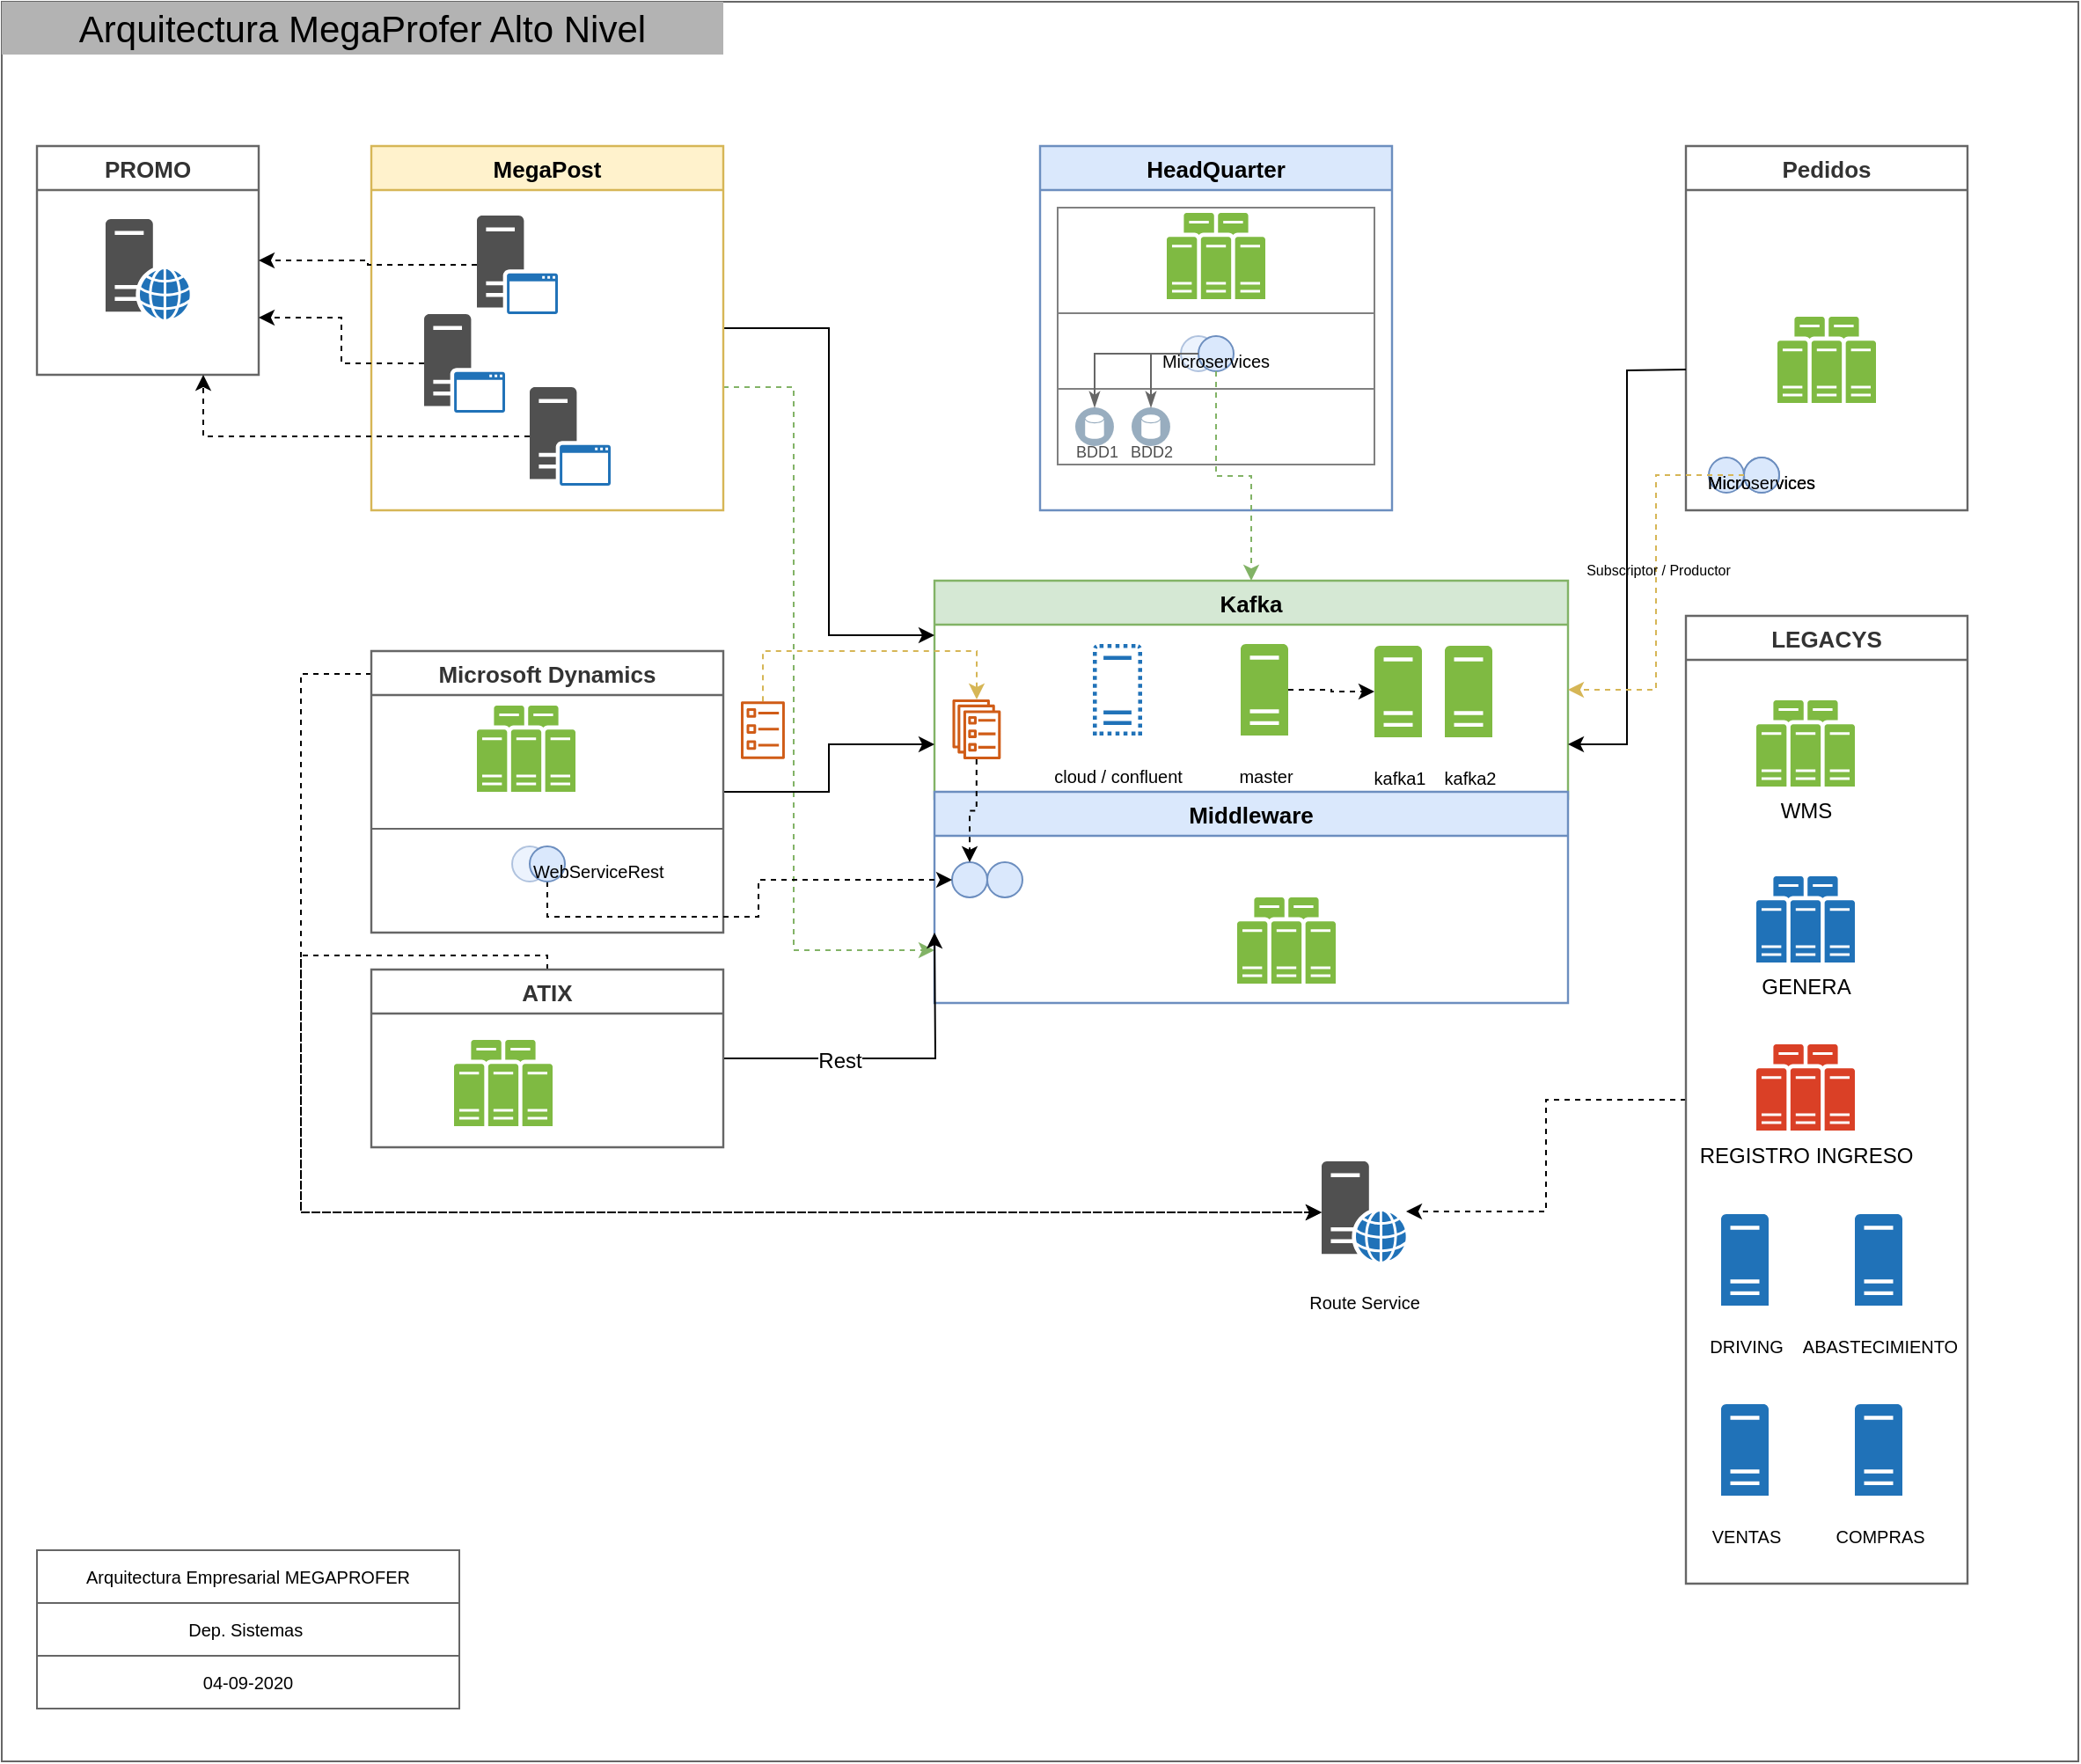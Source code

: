 <mxfile version="13.6.9" type="github" pages="3">
  <diagram id="74e2e168-ea6b-b213-b513-2b3c1d86103e" name="General">
    <mxGraphModel dx="1935" dy="1619" grid="1" gridSize="10" guides="1" tooltips="1" connect="1" arrows="1" fold="1" page="1" pageScale="1" pageWidth="827" pageHeight="1169" math="0" shadow="0">
      <root>
        <mxCell id="0" />
        <mxCell id="1" parent="0" />
        <mxCell id="zUKSaovnpH7fVIxJ_rEp-3" value="" style="rounded=0;whiteSpace=wrap;html=1;fillColor=none;strokeColor=#808080;" parent="1" vertex="1">
          <mxGeometry x="-220" y="-983" width="180" height="43" as="geometry" />
        </mxCell>
        <mxCell id="b44zEPOn9F3BgOh4Rijz-67" value="" style="rounded=0;whiteSpace=wrap;html=1;labelBackgroundColor=none;strokeColor=#666666;fillColor=none;fontSize=10;align=center;" parent="1" vertex="1">
          <mxGeometry x="-820" y="-1160" width="1180" height="1000" as="geometry" />
        </mxCell>
        <mxCell id="b44zEPOn9F3BgOh4Rijz-3" value="Pedidos" style="shape=swimlane;startSize=25;fontSize=13;fontColor=#333333;fontStyle=1;align=center;strokeColor=#666666;strokeOpacity=100;fillOpacity=100;rotation=0;fillColor=#ffffff;strokeWidth=1.2;" parent="1" vertex="1">
          <mxGeometry x="137" y="-1078" width="160" height="207" as="geometry">
            <mxRectangle x="240" y="-1087" width="110" height="25" as="alternateBounds" />
          </mxGeometry>
        </mxCell>
        <mxCell id="b44zEPOn9F3BgOh4Rijz-4" value="" style="pointerEvents=1;shadow=0;dashed=0;html=1;strokeColor=none;fillColor=#505050;labelPosition=center;verticalLabelPosition=bottom;verticalAlign=top;outlineConnect=0;align=center;shape=mxgraph.office.servers.server_farm;fillColor=#7FBA42;" parent="b44zEPOn9F3BgOh4Rijz-3" vertex="1">
          <mxGeometry x="52" y="97" width="56" height="49" as="geometry" />
        </mxCell>
        <mxCell id="b44zEPOn9F3BgOh4Rijz-32" value="" style="ellipse;whiteSpace=wrap;html=1;fontSize=21;fillColor=#dae8fc;strokeColor=#6c8ebf;" parent="b44zEPOn9F3BgOh4Rijz-3" vertex="1">
          <mxGeometry x="13" y="177" width="20" height="20" as="geometry" />
        </mxCell>
        <mxCell id="b44zEPOn9F3BgOh4Rijz-33" value="&lt;font style=&quot;font-size: 10px&quot;&gt;Microservices&lt;/font&gt;" style="ellipse;whiteSpace=wrap;html=1;fontSize=21;fillColor=#dae8fc;strokeColor=#6c8ebf;" parent="b44zEPOn9F3BgOh4Rijz-3" vertex="1">
          <mxGeometry x="33" y="177" width="20" height="20" as="geometry" />
        </mxCell>
        <mxCell id="b44zEPOn9F3BgOh4Rijz-36" value="&lt;font style=&quot;font-size: 10px&quot;&gt;Microservices&lt;/font&gt;" style="ellipse;whiteSpace=wrap;html=1;fontSize=21;fillColor=#dae8fc;strokeColor=#6c8ebf;" parent="b44zEPOn9F3BgOh4Rijz-3" vertex="1">
          <mxGeometry x="33" y="177" width="20" height="20" as="geometry" />
        </mxCell>
        <mxCell id="kFB3VKsAzfuebwOxzI4B-115" value="Kafka" style="shape=swimlane;startSize=25;fontSize=13;fontStyle=1;align=center;strokeColor=#82b366;strokeOpacity=100;fillOpacity=100;rotation=0;fillColor=#d5e8d4;strokeWidth=1.2;" parent="1" vertex="1">
          <mxGeometry x="-290" y="-831" width="360" height="124" as="geometry">
            <mxRectangle x="240" y="-1087" width="110" height="25" as="alternateBounds" />
          </mxGeometry>
        </mxCell>
        <mxCell id="b44zEPOn9F3BgOh4Rijz-28" value="" style="outlineConnect=0;fontColor=#232F3E;gradientColor=none;fillColor=#D05C17;strokeColor=none;dashed=0;verticalLabelPosition=bottom;verticalAlign=top;align=center;html=1;fontSize=12;fontStyle=0;aspect=fixed;pointerEvents=1;shape=mxgraph.aws4.ecs_service;" parent="kFB3VKsAzfuebwOxzI4B-115" vertex="1">
          <mxGeometry x="10" y="67.5" width="27.9" height="34" as="geometry" />
        </mxCell>
        <mxCell id="b44zEPOn9F3BgOh4Rijz-42" style="edgeStyle=orthogonalEdgeStyle;rounded=0;orthogonalLoop=1;jettySize=auto;html=1;dashed=1;fontSize=21;" parent="kFB3VKsAzfuebwOxzI4B-115" source="b44zEPOn9F3BgOh4Rijz-39" target="b44zEPOn9F3BgOh4Rijz-41" edge="1">
          <mxGeometry relative="1" as="geometry" />
        </mxCell>
        <mxCell id="b44zEPOn9F3BgOh4Rijz-39" value="&lt;font style=&quot;font-size: 10px&quot;&gt;master&lt;/font&gt;" style="pointerEvents=1;shadow=0;dashed=0;html=1;strokeColor=none;labelPosition=center;verticalLabelPosition=bottom;verticalAlign=top;outlineConnect=0;align=center;shape=mxgraph.office.servers.server_generic;fillColor=#7FBA42;labelBackgroundColor=none;fontSize=21;" parent="kFB3VKsAzfuebwOxzI4B-115" vertex="1">
          <mxGeometry x="174" y="36" width="27" height="52" as="geometry" />
        </mxCell>
        <mxCell id="b44zEPOn9F3BgOh4Rijz-40" value="&lt;font style=&quot;font-size: 10px&quot;&gt;kafka2&lt;/font&gt;" style="pointerEvents=1;shadow=0;dashed=0;html=1;strokeColor=none;labelPosition=center;verticalLabelPosition=bottom;verticalAlign=top;outlineConnect=0;align=center;shape=mxgraph.office.servers.server_generic;fillColor=#7FBA42;labelBackgroundColor=none;fontSize=21;" parent="kFB3VKsAzfuebwOxzI4B-115" vertex="1">
          <mxGeometry x="290" y="37" width="27" height="52" as="geometry" />
        </mxCell>
        <mxCell id="b44zEPOn9F3BgOh4Rijz-41" value="&lt;font style=&quot;font-size: 10px&quot;&gt;kafka1&lt;/font&gt;" style="pointerEvents=1;shadow=0;dashed=0;html=1;strokeColor=none;labelPosition=center;verticalLabelPosition=bottom;verticalAlign=top;outlineConnect=0;align=center;shape=mxgraph.office.servers.server_generic;fillColor=#7FBA42;labelBackgroundColor=none;fontSize=21;" parent="kFB3VKsAzfuebwOxzI4B-115" vertex="1">
          <mxGeometry x="250" y="37" width="27" height="52" as="geometry" />
        </mxCell>
        <mxCell id="b44zEPOn9F3BgOh4Rijz-43" value="&lt;font style=&quot;font-size: 10px&quot;&gt;cloud / confluent&lt;/font&gt;" style="pointerEvents=1;shadow=0;dashed=0;html=1;strokeColor=none;labelPosition=center;verticalLabelPosition=bottom;verticalAlign=top;outlineConnect=0;align=center;shape=mxgraph.office.servers.virtual_server;fillColor=#2072B8;labelBackgroundColor=none;fontSize=21;" parent="kFB3VKsAzfuebwOxzI4B-115" vertex="1">
          <mxGeometry x="90" y="36" width="28" height="52" as="geometry" />
        </mxCell>
        <mxCell id="b44zEPOn9F3BgOh4Rijz-17" style="edgeStyle=orthogonalEdgeStyle;rounded=0;orthogonalLoop=1;jettySize=auto;html=1;entryX=0;entryY=0.25;entryDx=0;entryDy=0;fontSize=21;" parent="1" source="kFB3VKsAzfuebwOxzI4B-119" target="kFB3VKsAzfuebwOxzI4B-115" edge="1">
          <mxGeometry relative="1" as="geometry" />
        </mxCell>
        <mxCell id="b44zEPOn9F3BgOh4Rijz-22" style="edgeStyle=orthogonalEdgeStyle;rounded=0;orthogonalLoop=1;jettySize=auto;html=1;entryX=0;entryY=0.75;entryDx=0;entryDy=0;dashed=1;fontSize=21;fillColor=#d5e8d4;strokeColor=#82b366;" parent="1" source="kFB3VKsAzfuebwOxzI4B-119" target="kFB3VKsAzfuebwOxzI4B-125" edge="1">
          <mxGeometry relative="1" as="geometry">
            <Array as="points">
              <mxPoint x="-370" y="-941" />
              <mxPoint x="-370" y="-621" />
            </Array>
          </mxGeometry>
        </mxCell>
        <mxCell id="kFB3VKsAzfuebwOxzI4B-119" value="MegaPost" style="shape=swimlane;startSize=25;fontSize=13;fontStyle=1;align=center;strokeColor=#d6b656;strokeOpacity=100;fillOpacity=100;rotation=0;fillColor=#fff2cc;strokeWidth=1.2;" parent="1" vertex="1">
          <mxGeometry x="-610" y="-1078" width="200" height="207" as="geometry">
            <mxRectangle x="-80" y="-1087" width="90" height="25" as="alternateBounds" />
          </mxGeometry>
        </mxCell>
        <mxCell id="b44zEPOn9F3BgOh4Rijz-11" value="" style="pointerEvents=1;shadow=0;dashed=0;html=1;strokeColor=none;fillColor=#505050;labelPosition=center;verticalLabelPosition=bottom;verticalAlign=top;outlineConnect=0;align=center;shape=mxgraph.office.servers.application_server_blue;fontSize=21;" parent="kFB3VKsAzfuebwOxzI4B-119" vertex="1">
          <mxGeometry x="90" y="137" width="46" height="56" as="geometry" />
        </mxCell>
        <mxCell id="b44zEPOn9F3BgOh4Rijz-12" value="" style="pointerEvents=1;shadow=0;dashed=0;html=1;strokeColor=none;fillColor=#505050;labelPosition=center;verticalLabelPosition=bottom;verticalAlign=top;outlineConnect=0;align=center;shape=mxgraph.office.servers.application_server_blue;fontSize=21;" parent="kFB3VKsAzfuebwOxzI4B-119" vertex="1">
          <mxGeometry x="30" y="95.5" width="46" height="56" as="geometry" />
        </mxCell>
        <mxCell id="b44zEPOn9F3BgOh4Rijz-20" value="" style="pointerEvents=1;shadow=0;dashed=0;html=1;strokeColor=none;fillColor=#505050;labelPosition=center;verticalLabelPosition=bottom;verticalAlign=top;outlineConnect=0;align=center;shape=mxgraph.office.servers.application_server_blue;fontSize=21;" parent="kFB3VKsAzfuebwOxzI4B-119" vertex="1">
          <mxGeometry x="60" y="39.5" width="46" height="56" as="geometry" />
        </mxCell>
        <mxCell id="kFB3VKsAzfuebwOxzI4B-123" value="HeadQuarter" style="shape=swimlane;startSize=25;fontSize=13;fontStyle=1;align=center;strokeColor=#6c8ebf;strokeOpacity=100;fillOpacity=100;rotation=0;fillColor=#dae8fc;strokeWidth=1.2;" parent="1" vertex="1">
          <mxGeometry x="-230" y="-1078" width="200" height="207" as="geometry">
            <mxRectangle x="-230" y="-1078" width="110" height="25" as="alternateBounds" />
          </mxGeometry>
        </mxCell>
        <mxCell id="kFB3VKsAzfuebwOxzI4B-124" value="" style="pointerEvents=1;shadow=0;dashed=0;html=1;strokeColor=none;fillColor=#505050;labelPosition=center;verticalLabelPosition=bottom;verticalAlign=top;outlineConnect=0;align=center;shape=mxgraph.office.servers.server_farm;fillColor=#7FBA42;" parent="kFB3VKsAzfuebwOxzI4B-123" vertex="1">
          <mxGeometry x="72" y="38" width="56" height="49" as="geometry" />
        </mxCell>
        <mxCell id="b44zEPOn9F3BgOh4Rijz-37" value="" style="ellipse;whiteSpace=wrap;html=1;fontSize=21;fillColor=#dae8fc;strokeColor=#6c8ebf;opacity=50;" parent="kFB3VKsAzfuebwOxzI4B-123" vertex="1">
          <mxGeometry x="80" y="108" width="20" height="20" as="geometry" />
        </mxCell>
        <mxCell id="b44zEPOn9F3BgOh4Rijz-38" value="&lt;font style=&quot;font-size: 10px&quot;&gt;Microservices&lt;/font&gt;" style="ellipse;whiteSpace=wrap;html=1;fontSize=21;fillColor=#dae8fc;strokeColor=#6c8ebf;" parent="kFB3VKsAzfuebwOxzI4B-123" vertex="1">
          <mxGeometry x="90" y="108" width="20" height="20" as="geometry" />
        </mxCell>
        <mxCell id="kFB3VKsAzfuebwOxzI4B-125" value="Middleware" style="shape=swimlane;startSize=25;fontSize=13;fontStyle=1;align=center;strokeColor=#6c8ebf;strokeOpacity=100;fillOpacity=100;rotation=0;fillColor=#dae8fc;strokeWidth=1.2;" parent="1" vertex="1">
          <mxGeometry x="-290" y="-711" width="360" height="120" as="geometry">
            <mxRectangle x="240" y="-1087" width="110" height="25" as="alternateBounds" />
          </mxGeometry>
        </mxCell>
        <mxCell id="kFB3VKsAzfuebwOxzI4B-126" value="" style="pointerEvents=1;shadow=0;dashed=0;html=1;strokeColor=none;fillColor=#505050;labelPosition=center;verticalLabelPosition=bottom;verticalAlign=top;outlineConnect=0;align=center;shape=mxgraph.office.servers.server_farm;fillColor=#7FBA42;" parent="kFB3VKsAzfuebwOxzI4B-125" vertex="1">
          <mxGeometry x="172" y="60" width="56" height="49" as="geometry" />
        </mxCell>
        <mxCell id="b44zEPOn9F3BgOh4Rijz-24" value="" style="ellipse;whiteSpace=wrap;html=1;fontSize=21;fillColor=#dae8fc;strokeColor=#6c8ebf;" parent="kFB3VKsAzfuebwOxzI4B-125" vertex="1">
          <mxGeometry x="10" y="40" width="20" height="20" as="geometry" />
        </mxCell>
        <mxCell id="b44zEPOn9F3BgOh4Rijz-25" value="" style="ellipse;whiteSpace=wrap;html=1;fontSize=21;fillColor=#dae8fc;strokeColor=#6c8ebf;" parent="kFB3VKsAzfuebwOxzI4B-125" vertex="1">
          <mxGeometry x="30" y="40" width="20" height="20" as="geometry" />
        </mxCell>
        <mxCell id="b44zEPOn9F3BgOh4Rijz-14" style="edgeStyle=orthogonalEdgeStyle;rounded=0;orthogonalLoop=1;jettySize=auto;html=1;entryX=0;entryY=0.75;entryDx=0;entryDy=0;fontSize=21;" parent="1" source="kFB3VKsAzfuebwOxzI4B-127" target="kFB3VKsAzfuebwOxzI4B-115" edge="1">
          <mxGeometry relative="1" as="geometry" />
        </mxCell>
        <mxCell id="b44zEPOn9F3BgOh4Rijz-53" style="edgeStyle=orthogonalEdgeStyle;rounded=0;orthogonalLoop=1;jettySize=auto;html=1;dashed=1;fontSize=21;" parent="1" source="kFB3VKsAzfuebwOxzI4B-127" target="b44zEPOn9F3BgOh4Rijz-51" edge="1">
          <mxGeometry relative="1" as="geometry">
            <Array as="points">
              <mxPoint x="-650" y="-778" />
              <mxPoint x="-650" y="-472" />
            </Array>
          </mxGeometry>
        </mxCell>
        <mxCell id="kFB3VKsAzfuebwOxzI4B-127" value="Microsoft Dynamics" style="shape=swimlane;startSize=25;fontSize=13;fontColor=#333333;fontStyle=1;align=center;strokeColor=#666666;strokeOpacity=100;fillOpacity=100;rotation=0;fillColor=#ffffff;strokeWidth=1.2;" parent="1" vertex="1">
          <mxGeometry x="-610" y="-791" width="200" height="160" as="geometry">
            <mxRectangle x="-610" y="-791" width="110" height="25" as="alternateBounds" />
          </mxGeometry>
        </mxCell>
        <mxCell id="kFB3VKsAzfuebwOxzI4B-128" value="" style="pointerEvents=1;shadow=0;dashed=0;html=1;strokeColor=none;fillColor=#505050;labelPosition=center;verticalLabelPosition=bottom;verticalAlign=top;outlineConnect=0;align=center;shape=mxgraph.office.servers.server_farm;fillColor=#7FBA42;" parent="kFB3VKsAzfuebwOxzI4B-127" vertex="1">
          <mxGeometry x="60" y="31" width="56" height="49" as="geometry" />
        </mxCell>
        <mxCell id="kFB3VKsAzfuebwOxzI4B-129" value="PROMO" style="shape=swimlane;startSize=25;fontSize=13;fontColor=#333333;fontStyle=1;align=center;strokeColor=#666666;strokeOpacity=100;fillOpacity=100;rotation=0;fillColor=#ffffff;strokeWidth=1.2;" parent="1" vertex="1">
          <mxGeometry x="-800" y="-1078" width="126" height="130" as="geometry">
            <mxRectangle x="850" y="-1080" width="110" height="25" as="alternateBounds" />
          </mxGeometry>
        </mxCell>
        <mxCell id="b44zEPOn9F3BgOh4Rijz-55" value="" style="pointerEvents=1;shadow=0;dashed=0;html=1;strokeColor=none;fillColor=#505050;labelPosition=center;verticalLabelPosition=bottom;verticalAlign=top;outlineConnect=0;align=center;shape=mxgraph.office.servers.web_server_blue;labelBackgroundColor=none;fontSize=21;" parent="kFB3VKsAzfuebwOxzI4B-129" vertex="1">
          <mxGeometry x="39" y="41.5" width="48" height="57" as="geometry" />
        </mxCell>
        <mxCell id="b44zEPOn9F3BgOh4Rijz-15" style="edgeStyle=orthogonalEdgeStyle;rounded=0;orthogonalLoop=1;jettySize=auto;html=1;fontSize=21;" parent="1" source="b44zEPOn9F3BgOh4Rijz-1" edge="1">
          <mxGeometry relative="1" as="geometry">
            <mxPoint x="-290" y="-631" as="targetPoint" />
          </mxGeometry>
        </mxCell>
        <mxCell id="b44zEPOn9F3BgOh4Rijz-21" value="Rest" style="edgeLabel;html=1;align=center;verticalAlign=middle;resizable=0;points=[];fontSize=12;" parent="b44zEPOn9F3BgOh4Rijz-15" vertex="1" connectable="0">
          <mxGeometry x="-0.319" y="-1" relative="1" as="geometry">
            <mxPoint as="offset" />
          </mxGeometry>
        </mxCell>
        <mxCell id="b44zEPOn9F3BgOh4Rijz-54" style="edgeStyle=orthogonalEdgeStyle;rounded=0;orthogonalLoop=1;jettySize=auto;html=1;dashed=1;fontSize=21;" parent="1" source="b44zEPOn9F3BgOh4Rijz-1" target="b44zEPOn9F3BgOh4Rijz-51" edge="1">
          <mxGeometry relative="1" as="geometry">
            <Array as="points">
              <mxPoint x="-650" y="-618" />
              <mxPoint x="-650" y="-472" />
            </Array>
          </mxGeometry>
        </mxCell>
        <mxCell id="b44zEPOn9F3BgOh4Rijz-1" value="ATIX" style="shape=swimlane;startSize=25;fontSize=13;fontColor=#333333;fontStyle=1;align=center;strokeColor=#666666;strokeOpacity=100;fillOpacity=100;rotation=0;fillColor=#ffffff;strokeWidth=1.2;" parent="1" vertex="1">
          <mxGeometry x="-610" y="-610" width="200" height="101" as="geometry">
            <mxRectangle x="-610" y="-631" width="110" height="25" as="alternateBounds" />
          </mxGeometry>
        </mxCell>
        <mxCell id="b44zEPOn9F3BgOh4Rijz-2" value="" style="pointerEvents=1;shadow=0;dashed=0;html=1;strokeColor=none;fillColor=#505050;labelPosition=center;verticalLabelPosition=bottom;verticalAlign=top;outlineConnect=0;align=center;shape=mxgraph.office.servers.server_farm;fillColor=#7FBA42;" parent="b44zEPOn9F3BgOh4Rijz-1" vertex="1">
          <mxGeometry x="47" y="40" width="56" height="49" as="geometry" />
        </mxCell>
        <mxCell id="b44zEPOn9F3BgOh4Rijz-16" style="edgeStyle=orthogonalEdgeStyle;rounded=0;orthogonalLoop=1;jettySize=auto;html=1;entryX=1;entryY=0.75;entryDx=0;entryDy=0;fontSize=21;" parent="1" target="kFB3VKsAzfuebwOxzI4B-115" edge="1">
          <mxGeometry relative="1" as="geometry">
            <mxPoint x="137" y="-951" as="sourcePoint" />
          </mxGeometry>
        </mxCell>
        <mxCell id="b44zEPOn9F3BgOh4Rijz-52" style="edgeStyle=orthogonalEdgeStyle;rounded=0;orthogonalLoop=1;jettySize=auto;html=1;dashed=1;fontSize=21;" parent="1" source="b44zEPOn9F3BgOh4Rijz-5" target="b44zEPOn9F3BgOh4Rijz-51" edge="1">
          <mxGeometry relative="1" as="geometry" />
        </mxCell>
        <mxCell id="b44zEPOn9F3BgOh4Rijz-5" value="LEGACYS" style="shape=swimlane;startSize=25;fontSize=13;fontColor=#333333;fontStyle=1;align=center;strokeColor=#666666;strokeOpacity=100;fillOpacity=100;rotation=0;fillColor=#ffffff;strokeWidth=1.2;" parent="1" vertex="1">
          <mxGeometry x="137" y="-811" width="160" height="550" as="geometry">
            <mxRectangle x="700" y="-820" width="110" height="25" as="alternateBounds" />
          </mxGeometry>
        </mxCell>
        <mxCell id="b44zEPOn9F3BgOh4Rijz-6" value="WMS" style="pointerEvents=1;shadow=0;dashed=0;html=1;strokeColor=none;fillColor=#505050;labelPosition=center;verticalLabelPosition=bottom;verticalAlign=top;outlineConnect=0;align=center;shape=mxgraph.office.servers.server_farm;fillColor=#7FBA42;" parent="b44zEPOn9F3BgOh4Rijz-5" vertex="1">
          <mxGeometry x="40" y="48" width="56" height="49" as="geometry" />
        </mxCell>
        <mxCell id="b44zEPOn9F3BgOh4Rijz-7" value="GENERA" style="pointerEvents=1;shadow=0;dashed=0;html=1;strokeColor=none;labelPosition=center;verticalLabelPosition=bottom;verticalAlign=top;outlineConnect=0;align=center;shape=mxgraph.office.servers.physical_host_farm;fillColor=#2072B8;" parent="b44zEPOn9F3BgOh4Rijz-5" vertex="1">
          <mxGeometry x="40" y="148" width="56" height="49" as="geometry" />
        </mxCell>
        <mxCell id="b44zEPOn9F3BgOh4Rijz-8" value="REGISTRO INGRESO" style="pointerEvents=1;shadow=0;dashed=0;html=1;strokeColor=none;fillColor=#505050;labelPosition=center;verticalLabelPosition=bottom;verticalAlign=top;outlineConnect=0;align=center;shape=mxgraph.office.servers.server_farm;fillColor=#DA4026;" parent="b44zEPOn9F3BgOh4Rijz-5" vertex="1">
          <mxGeometry x="40" y="243.5" width="56" height="49" as="geometry" />
        </mxCell>
        <mxCell id="b44zEPOn9F3BgOh4Rijz-46" value="&lt;font style=&quot;font-size: 10px&quot;&gt;DRIVING&lt;/font&gt;" style="pointerEvents=1;shadow=0;dashed=0;html=1;strokeColor=none;labelPosition=center;verticalLabelPosition=bottom;verticalAlign=top;outlineConnect=0;align=center;shape=mxgraph.office.servers.physical_host;fillColor=#2072B8;labelBackgroundColor=none;fontSize=21;" parent="b44zEPOn9F3BgOh4Rijz-5" vertex="1">
          <mxGeometry x="20" y="340" width="27" height="52" as="geometry" />
        </mxCell>
        <mxCell id="b44zEPOn9F3BgOh4Rijz-47" value="&lt;font style=&quot;font-size: 10px&quot;&gt;ABASTECIMIENTO&lt;/font&gt;" style="pointerEvents=1;shadow=0;dashed=0;html=1;strokeColor=none;labelPosition=center;verticalLabelPosition=bottom;verticalAlign=top;outlineConnect=0;align=center;shape=mxgraph.office.servers.server_generic;fillColor=#2072B8;labelBackgroundColor=none;fontSize=21;" parent="b44zEPOn9F3BgOh4Rijz-5" vertex="1">
          <mxGeometry x="96" y="340" width="27" height="52" as="geometry" />
        </mxCell>
        <mxCell id="b44zEPOn9F3BgOh4Rijz-48" value="&lt;font style=&quot;font-size: 10px&quot;&gt;VENTAS&lt;/font&gt;" style="pointerEvents=1;shadow=0;dashed=0;html=1;strokeColor=none;labelPosition=center;verticalLabelPosition=bottom;verticalAlign=top;outlineConnect=0;align=center;shape=mxgraph.office.servers.server_generic;fillColor=#2072B8;labelBackgroundColor=none;fontSize=21;" parent="b44zEPOn9F3BgOh4Rijz-5" vertex="1">
          <mxGeometry x="20" y="448" width="27" height="52" as="geometry" />
        </mxCell>
        <mxCell id="b44zEPOn9F3BgOh4Rijz-49" value="&lt;font style=&quot;font-size: 10px&quot;&gt;COMPRAS&lt;/font&gt;" style="pointerEvents=1;shadow=0;dashed=0;html=1;strokeColor=none;labelPosition=center;verticalLabelPosition=bottom;verticalAlign=top;outlineConnect=0;align=center;shape=mxgraph.office.servers.physical_host;fillColor=#2072B8;labelBackgroundColor=none;fontSize=21;" parent="b44zEPOn9F3BgOh4Rijz-5" vertex="1">
          <mxGeometry x="96" y="448" width="27" height="52" as="geometry" />
        </mxCell>
        <mxCell id="b44zEPOn9F3BgOh4Rijz-27" style="edgeStyle=orthogonalEdgeStyle;rounded=0;orthogonalLoop=1;jettySize=auto;html=1;entryX=0;entryY=0.5;entryDx=0;entryDy=0;dashed=1;fontSize=21;exitX=0.5;exitY=1;exitDx=0;exitDy=0;" parent="1" source="b44zEPOn9F3BgOh4Rijz-26" target="b44zEPOn9F3BgOh4Rijz-24" edge="1">
          <mxGeometry relative="1" as="geometry">
            <Array as="points">
              <mxPoint x="-510" y="-640" />
              <mxPoint x="-390" y="-640" />
              <mxPoint x="-390" y="-661" />
            </Array>
          </mxGeometry>
        </mxCell>
        <mxCell id="b44zEPOn9F3BgOh4Rijz-29" style="edgeStyle=orthogonalEdgeStyle;rounded=0;orthogonalLoop=1;jettySize=auto;html=1;entryX=0.5;entryY=0;entryDx=0;entryDy=0;dashed=1;fontSize=21;" parent="1" source="b44zEPOn9F3BgOh4Rijz-28" target="b44zEPOn9F3BgOh4Rijz-24" edge="1">
          <mxGeometry relative="1" as="geometry" />
        </mxCell>
        <mxCell id="b44zEPOn9F3BgOh4Rijz-31" style="edgeStyle=orthogonalEdgeStyle;rounded=0;orthogonalLoop=1;jettySize=auto;html=1;dashed=1;fontSize=21;fillColor=#fff2cc;strokeColor=#d6b656;" parent="1" source="b44zEPOn9F3BgOh4Rijz-30" target="b44zEPOn9F3BgOh4Rijz-28" edge="1">
          <mxGeometry relative="1" as="geometry">
            <Array as="points">
              <mxPoint x="-266" y="-791" />
            </Array>
          </mxGeometry>
        </mxCell>
        <mxCell id="b44zEPOn9F3BgOh4Rijz-30" value="" style="outlineConnect=0;fontColor=#232F3E;gradientColor=none;fillColor=#D05C17;strokeColor=none;dashed=0;verticalLabelPosition=bottom;verticalAlign=top;align=center;html=1;fontSize=12;fontStyle=0;aspect=fixed;pointerEvents=1;shape=mxgraph.aws4.ecs_task;" parent="1" vertex="1">
          <mxGeometry x="-400" y="-762.5" width="24.96" height="33" as="geometry" />
        </mxCell>
        <mxCell id="b44zEPOn9F3BgOh4Rijz-34" style="edgeStyle=orthogonalEdgeStyle;rounded=0;orthogonalLoop=1;jettySize=auto;html=1;entryX=1;entryY=0.5;entryDx=0;entryDy=0;dashed=1;fontSize=21;fillColor=#fff2cc;strokeColor=#d6b656;" parent="1" source="b44zEPOn9F3BgOh4Rijz-33" target="kFB3VKsAzfuebwOxzI4B-115" edge="1">
          <mxGeometry relative="1" as="geometry" />
        </mxCell>
        <mxCell id="b44zEPOn9F3BgOh4Rijz-35" value="&lt;font style=&quot;font-size: 8px&quot;&gt;Subscriptor / Productor&lt;/font&gt;" style="edgeLabel;html=1;align=center;verticalAlign=middle;resizable=0;points=[];fontSize=21;labelBackgroundColor=none;" parent="b44zEPOn9F3BgOh4Rijz-34" vertex="1" connectable="0">
          <mxGeometry x="-0.114" y="1" relative="1" as="geometry">
            <mxPoint as="offset" />
          </mxGeometry>
        </mxCell>
        <mxCell id="b44zEPOn9F3BgOh4Rijz-45" style="edgeStyle=orthogonalEdgeStyle;rounded=0;orthogonalLoop=1;jettySize=auto;html=1;dashed=1;fontSize=21;fillColor=#d5e8d4;strokeColor=#82b366;" parent="1" source="b44zEPOn9F3BgOh4Rijz-38" target="kFB3VKsAzfuebwOxzI4B-115" edge="1">
          <mxGeometry relative="1" as="geometry" />
        </mxCell>
        <mxCell id="b44zEPOn9F3BgOh4Rijz-51" value="&lt;font style=&quot;font-size: 10px&quot;&gt;Route Service&lt;/font&gt;" style="pointerEvents=1;shadow=0;dashed=0;html=1;strokeColor=none;fillColor=#505050;labelPosition=center;verticalLabelPosition=bottom;verticalAlign=top;outlineConnect=0;align=center;shape=mxgraph.office.servers.web_server_blue;labelBackgroundColor=none;fontSize=21;" parent="1" vertex="1">
          <mxGeometry x="-70" y="-501" width="48" height="57" as="geometry" />
        </mxCell>
        <mxCell id="b44zEPOn9F3BgOh4Rijz-60" style="edgeStyle=orthogonalEdgeStyle;rounded=0;orthogonalLoop=1;jettySize=auto;html=1;entryX=1;entryY=0.5;entryDx=0;entryDy=0;dashed=1;fontSize=21;" parent="1" source="b44zEPOn9F3BgOh4Rijz-20" target="kFB3VKsAzfuebwOxzI4B-129" edge="1">
          <mxGeometry relative="1" as="geometry" />
        </mxCell>
        <mxCell id="b44zEPOn9F3BgOh4Rijz-61" style="edgeStyle=orthogonalEdgeStyle;rounded=0;orthogonalLoop=1;jettySize=auto;html=1;entryX=1;entryY=0.75;entryDx=0;entryDy=0;dashed=1;fontSize=21;" parent="1" source="b44zEPOn9F3BgOh4Rijz-12" target="kFB3VKsAzfuebwOxzI4B-129" edge="1">
          <mxGeometry relative="1" as="geometry" />
        </mxCell>
        <mxCell id="b44zEPOn9F3BgOh4Rijz-62" style="edgeStyle=orthogonalEdgeStyle;rounded=0;orthogonalLoop=1;jettySize=auto;html=1;entryX=0.75;entryY=1;entryDx=0;entryDy=0;dashed=1;fontSize=21;" parent="1" source="b44zEPOn9F3BgOh4Rijz-11" target="kFB3VKsAzfuebwOxzI4B-129" edge="1">
          <mxGeometry relative="1" as="geometry" />
        </mxCell>
        <mxCell id="b44zEPOn9F3BgOh4Rijz-64" value="Arquitectura Empresarial MEGAPROFER" style="rounded=0;whiteSpace=wrap;html=1;labelBackgroundColor=none;fontSize=10;fillColor=none;strokeColor=#666666;" parent="1" vertex="1">
          <mxGeometry x="-800" y="-280" width="240" height="30" as="geometry" />
        </mxCell>
        <mxCell id="b44zEPOn9F3BgOh4Rijz-65" value="Dep. Sistemas&amp;nbsp;" style="rounded=0;whiteSpace=wrap;html=1;labelBackgroundColor=none;fontSize=10;fillColor=none;strokeColor=#666666;" parent="1" vertex="1">
          <mxGeometry x="-800" y="-250" width="240" height="30" as="geometry" />
        </mxCell>
        <mxCell id="b44zEPOn9F3BgOh4Rijz-66" value="04-09-2020" style="rounded=0;whiteSpace=wrap;html=1;labelBackgroundColor=none;fontSize=10;fillColor=none;strokeColor=#666666;align=center;" parent="1" vertex="1">
          <mxGeometry x="-800" y="-220" width="240" height="30" as="geometry" />
        </mxCell>
        <mxCell id="b44zEPOn9F3BgOh4Rijz-68" value="&lt;span style=&quot;color: rgb(0 , 0 , 0) ; font-size: 21px&quot;&gt;Arquitectura MegaProfer Alto Nivel&lt;/span&gt;" style="rounded=0;whiteSpace=wrap;html=1;labelBackgroundColor=none;fontSize=10;align=center;fontColor=#333333;strokeColor=none;fillColor=#B3B3B3;" parent="1" vertex="1">
          <mxGeometry x="-820" y="-1160" width="410" height="30" as="geometry" />
        </mxCell>
        <mxCell id="zUKSaovnpH7fVIxJ_rEp-2" value="" style="rounded=0;whiteSpace=wrap;html=1;fillColor=none;strokeColor=#808080;" parent="1" vertex="1">
          <mxGeometry x="-220" y="-1043" width="180" height="60" as="geometry" />
        </mxCell>
        <mxCell id="zUKSaovnpH7fVIxJ_rEp-4" value="" style="rounded=0;whiteSpace=wrap;html=1;fillColor=none;strokeColor=#808080;" parent="1" vertex="1">
          <mxGeometry x="-220" y="-940" width="180" height="43" as="geometry" />
        </mxCell>
        <mxCell id="zUKSaovnpH7fVIxJ_rEp-5" value="" style="aspect=fixed;perimeter=ellipsePerimeter;html=1;align=center;shadow=0;dashed=0;fontColor=#4277BB;labelBackgroundColor=#ffffff;fontSize=12;spacingTop=3;image;image=img/lib/ibm/data/data_services.svg;rounded=0;strokeColor=#808080;fillColor=none;opacity=50;" parent="1" vertex="1">
          <mxGeometry x="-178" y="-929.5" width="22" height="22" as="geometry" />
        </mxCell>
        <mxCell id="zUKSaovnpH7fVIxJ_rEp-6" value="" style="aspect=fixed;perimeter=ellipsePerimeter;html=1;align=center;shadow=0;dashed=0;fontColor=#4277BB;labelBackgroundColor=#ffffff;fontSize=12;spacingTop=3;image;image=img/lib/ibm/data/data_services.svg;rounded=0;strokeColor=#808080;fillColor=none;opacity=50;" parent="1" vertex="1">
          <mxGeometry x="-210" y="-929.5" width="22" height="22" as="geometry" />
        </mxCell>
        <mxCell id="zUKSaovnpH7fVIxJ_rEp-8" style="edgeStyle=orthogonalEdgeStyle;rounded=0;orthogonalLoop=1;jettySize=auto;html=1;strokeColor=#666666;endArrow=classicThin;endFill=1;" parent="1" source="b44zEPOn9F3BgOh4Rijz-38" target="zUKSaovnpH7fVIxJ_rEp-5" edge="1">
          <mxGeometry relative="1" as="geometry" />
        </mxCell>
        <mxCell id="zUKSaovnpH7fVIxJ_rEp-10" value="&lt;font style=&quot;font-size: 9px&quot; color=&quot;#4d4d4d&quot;&gt;BDD1&lt;/font&gt;" style="text;html=1;resizable=0;autosize=1;align=center;verticalAlign=middle;points=[];fillColor=none;strokeColor=none;rounded=0;opacity=50;" parent="1" vertex="1">
          <mxGeometry x="-218" y="-915" width="40" height="20" as="geometry" />
        </mxCell>
        <mxCell id="zUKSaovnpH7fVIxJ_rEp-11" value="&lt;font style=&quot;font-size: 9px&quot; color=&quot;#4d4d4d&quot;&gt;BDD2&lt;/font&gt;" style="text;html=1;resizable=0;autosize=1;align=center;verticalAlign=middle;points=[];fillColor=none;strokeColor=none;rounded=0;opacity=50;" parent="1" vertex="1">
          <mxGeometry x="-187" y="-915" width="40" height="20" as="geometry" />
        </mxCell>
        <mxCell id="zUKSaovnpH7fVIxJ_rEp-12" style="edgeStyle=orthogonalEdgeStyle;rounded=0;orthogonalLoop=1;jettySize=auto;html=1;entryX=0.5;entryY=0;entryDx=0;entryDy=0;endArrow=classicThin;endFill=1;strokeColor=#666666;" parent="1" source="b44zEPOn9F3BgOh4Rijz-38" target="zUKSaovnpH7fVIxJ_rEp-6" edge="1">
          <mxGeometry relative="1" as="geometry" />
        </mxCell>
        <mxCell id="zUKSaovnpH7fVIxJ_rEp-13" value="" style="endArrow=none;html=1;strokeColor=#666666;" parent="1" edge="1">
          <mxGeometry width="50" height="50" relative="1" as="geometry">
            <mxPoint x="-610" y="-690" as="sourcePoint" />
            <mxPoint x="-410" y="-690" as="targetPoint" />
          </mxGeometry>
        </mxCell>
        <mxCell id="zUKSaovnpH7fVIxJ_rEp-14" value="" style="ellipse;whiteSpace=wrap;html=1;fontSize=21;fillColor=#dae8fc;strokeColor=#6c8ebf;align=left;opacity=50;" parent="1" vertex="1">
          <mxGeometry x="-530" y="-680" width="20" height="20" as="geometry" />
        </mxCell>
        <mxCell id="b44zEPOn9F3BgOh4Rijz-26" value="&lt;font style=&quot;font-size: 10px&quot;&gt;WebServiceRest&lt;/font&gt;" style="ellipse;whiteSpace=wrap;html=1;fontSize=21;fillColor=#dae8fc;strokeColor=#6c8ebf;align=left;" parent="1" vertex="1">
          <mxGeometry x="-520" y="-680" width="20" height="20" as="geometry" />
        </mxCell>
      </root>
    </mxGraphModel>
  </diagram>
  <diagram id="CCgnvaeJ5VQys1_l-fou" name="Int M.Dynamics">
    <mxGraphModel dx="1958" dy="2650" grid="1" gridSize="10" guides="1" tooltips="1" connect="1" arrows="1" fold="1" page="1" pageScale="1" pageWidth="850" pageHeight="1100" math="0" shadow="0">
      <root>
        <mxCell id="3Md17NQOB4CFYbjkLTXJ-0" />
        <mxCell id="3Md17NQOB4CFYbjkLTXJ-1" parent="3Md17NQOB4CFYbjkLTXJ-0" />
        <mxCell id="3Md17NQOB4CFYbjkLTXJ-3" value="" style="rounded=0;whiteSpace=wrap;html=1;labelBackgroundColor=none;strokeColor=#666666;fillColor=none;fontSize=10;align=center;" parent="3Md17NQOB4CFYbjkLTXJ-1" vertex="1">
          <mxGeometry x="-840" y="-2170" width="820" height="1000" as="geometry" />
        </mxCell>
        <mxCell id="3Md17NQOB4CFYbjkLTXJ-9" value="Kafka" style="shape=swimlane;startSize=25;fontSize=13;fontStyle=1;align=center;strokeColor=#82b366;strokeOpacity=100;fillOpacity=100;rotation=0;fillColor=#d5e8d4;strokeWidth=1.2;" parent="3Md17NQOB4CFYbjkLTXJ-1" vertex="1">
          <mxGeometry x="-480" y="-1840" width="360" height="124" as="geometry">
            <mxRectangle x="240" y="-1087" width="110" height="25" as="alternateBounds" />
          </mxGeometry>
        </mxCell>
        <mxCell id="3Md17NQOB4CFYbjkLTXJ-10" value="" style="outlineConnect=0;fontColor=#232F3E;gradientColor=none;fillColor=#D05C17;strokeColor=none;dashed=0;verticalLabelPosition=bottom;verticalAlign=top;align=center;html=1;fontSize=12;fontStyle=0;aspect=fixed;pointerEvents=1;shape=mxgraph.aws4.ecs_service;" parent="3Md17NQOB4CFYbjkLTXJ-9" vertex="1">
          <mxGeometry x="10" y="67.5" width="27.9" height="34" as="geometry" />
        </mxCell>
        <mxCell id="3Md17NQOB4CFYbjkLTXJ-11" style="edgeStyle=orthogonalEdgeStyle;rounded=0;orthogonalLoop=1;jettySize=auto;html=1;dashed=1;fontSize=21;" parent="3Md17NQOB4CFYbjkLTXJ-9" source="3Md17NQOB4CFYbjkLTXJ-12" target="3Md17NQOB4CFYbjkLTXJ-14" edge="1">
          <mxGeometry relative="1" as="geometry" />
        </mxCell>
        <mxCell id="3Md17NQOB4CFYbjkLTXJ-12" value="&lt;font style=&quot;font-size: 10px&quot;&gt;master&lt;/font&gt;" style="pointerEvents=1;shadow=0;dashed=0;html=1;strokeColor=none;labelPosition=center;verticalLabelPosition=bottom;verticalAlign=top;outlineConnect=0;align=center;shape=mxgraph.office.servers.server_generic;fillColor=#7FBA42;labelBackgroundColor=none;fontSize=21;" parent="3Md17NQOB4CFYbjkLTXJ-9" vertex="1">
          <mxGeometry x="174" y="36" width="27" height="52" as="geometry" />
        </mxCell>
        <mxCell id="3Md17NQOB4CFYbjkLTXJ-13" value="&lt;font style=&quot;font-size: 10px&quot;&gt;kafka2&lt;/font&gt;" style="pointerEvents=1;shadow=0;dashed=0;html=1;strokeColor=none;labelPosition=center;verticalLabelPosition=bottom;verticalAlign=top;outlineConnect=0;align=center;shape=mxgraph.office.servers.server_generic;fillColor=#7FBA42;labelBackgroundColor=none;fontSize=21;" parent="3Md17NQOB4CFYbjkLTXJ-9" vertex="1">
          <mxGeometry x="290" y="37" width="27" height="52" as="geometry" />
        </mxCell>
        <mxCell id="3Md17NQOB4CFYbjkLTXJ-14" value="&lt;font style=&quot;font-size: 10px&quot;&gt;kafka1&lt;/font&gt;" style="pointerEvents=1;shadow=0;dashed=0;html=1;strokeColor=none;labelPosition=center;verticalLabelPosition=bottom;verticalAlign=top;outlineConnect=0;align=center;shape=mxgraph.office.servers.server_generic;fillColor=#7FBA42;labelBackgroundColor=none;fontSize=21;" parent="3Md17NQOB4CFYbjkLTXJ-9" vertex="1">
          <mxGeometry x="250" y="37" width="27" height="52" as="geometry" />
        </mxCell>
        <mxCell id="3Md17NQOB4CFYbjkLTXJ-15" value="&lt;font style=&quot;font-size: 10px&quot;&gt;cloud / confluent&lt;/font&gt;" style="pointerEvents=1;shadow=0;dashed=0;html=1;strokeColor=none;labelPosition=center;verticalLabelPosition=bottom;verticalAlign=top;outlineConnect=0;align=center;shape=mxgraph.office.servers.virtual_server;fillColor=#2072B8;labelBackgroundColor=none;fontSize=21;" parent="3Md17NQOB4CFYbjkLTXJ-9" vertex="1">
          <mxGeometry x="90" y="36" width="28" height="52" as="geometry" />
        </mxCell>
        <mxCell id="3Md17NQOB4CFYbjkLTXJ-28" value="Middleware" style="shape=swimlane;startSize=25;fontSize=13;fontStyle=1;align=center;strokeColor=#6c8ebf;strokeOpacity=100;fillOpacity=100;rotation=0;fillColor=#dae8fc;strokeWidth=1.2;" parent="3Md17NQOB4CFYbjkLTXJ-1" vertex="1">
          <mxGeometry x="-480" y="-1720" width="360" height="120" as="geometry">
            <mxRectangle x="240" y="-1087" width="110" height="25" as="alternateBounds" />
          </mxGeometry>
        </mxCell>
        <mxCell id="3Md17NQOB4CFYbjkLTXJ-29" value="" style="pointerEvents=1;shadow=0;dashed=0;html=1;strokeColor=none;fillColor=#505050;labelPosition=center;verticalLabelPosition=bottom;verticalAlign=top;outlineConnect=0;align=center;shape=mxgraph.office.servers.server_farm;fillColor=#7FBA42;" parent="3Md17NQOB4CFYbjkLTXJ-28" vertex="1">
          <mxGeometry x="172" y="60" width="56" height="49" as="geometry" />
        </mxCell>
        <mxCell id="3Md17NQOB4CFYbjkLTXJ-30" value="" style="ellipse;whiteSpace=wrap;html=1;fontSize=21;fillColor=#dae8fc;strokeColor=#6c8ebf;" parent="3Md17NQOB4CFYbjkLTXJ-28" vertex="1">
          <mxGeometry x="10" y="40" width="20" height="20" as="geometry" />
        </mxCell>
        <mxCell id="3Md17NQOB4CFYbjkLTXJ-31" value="&lt;font style=&quot;font-size: 9px&quot;&gt;Microservicios&lt;/font&gt;" style="ellipse;whiteSpace=wrap;html=1;fontSize=21;fillColor=#dae8fc;strokeColor=#6c8ebf;" parent="3Md17NQOB4CFYbjkLTXJ-28" vertex="1">
          <mxGeometry x="30" y="40" width="20" height="20" as="geometry" />
        </mxCell>
        <mxCell id="3Md17NQOB4CFYbjkLTXJ-34" value="Microsoft Dynamics" style="shape=swimlane;startSize=25;fontSize=13;fontColor=#333333;fontStyle=1;align=center;strokeColor=#666666;strokeOpacity=100;fillOpacity=100;rotation=0;fillColor=#ffffff;strokeWidth=1.2;" parent="3Md17NQOB4CFYbjkLTXJ-1" vertex="1">
          <mxGeometry x="-800" y="-1800" width="200" height="160" as="geometry">
            <mxRectangle x="-610" y="-791" width="110" height="25" as="alternateBounds" />
          </mxGeometry>
        </mxCell>
        <mxCell id="3Md17NQOB4CFYbjkLTXJ-35" value="" style="pointerEvents=1;shadow=0;dashed=0;html=1;strokeColor=none;fillColor=#505050;labelPosition=center;verticalLabelPosition=bottom;verticalAlign=top;outlineConnect=0;align=center;shape=mxgraph.office.servers.server_farm;fillColor=#7FBA42;" parent="3Md17NQOB4CFYbjkLTXJ-34" vertex="1">
          <mxGeometry x="60" y="31" width="56" height="49" as="geometry" />
        </mxCell>
        <mxCell id="3Md17NQOB4CFYbjkLTXJ-38" style="edgeStyle=orthogonalEdgeStyle;orthogonalLoop=1;jettySize=auto;html=1;fontSize=21;rounded=1;" parent="3Md17NQOB4CFYbjkLTXJ-1" source="3Md17NQOB4CFYbjkLTXJ-42" target="3Md17NQOB4CFYbjkLTXJ-31" edge="1">
          <mxGeometry relative="1" as="geometry">
            <mxPoint x="-480" y="-1640" as="targetPoint" />
          </mxGeometry>
        </mxCell>
        <mxCell id="3Md17NQOB4CFYbjkLTXJ-39" value="Rest" style="edgeLabel;html=1;align=center;verticalAlign=middle;resizable=0;points=[];fontSize=12;" parent="3Md17NQOB4CFYbjkLTXJ-38" vertex="1" connectable="0">
          <mxGeometry x="-0.319" y="-1" relative="1" as="geometry">
            <mxPoint as="offset" />
          </mxGeometry>
        </mxCell>
        <mxCell id="3Md17NQOB4CFYbjkLTXJ-41" value="ATIX" style="shape=swimlane;startSize=25;fontSize=13;fontColor=#333333;fontStyle=1;align=center;strokeColor=#666666;strokeOpacity=100;fillOpacity=100;rotation=0;fillColor=#ffffff;strokeWidth=1.2;" parent="3Md17NQOB4CFYbjkLTXJ-1" vertex="1">
          <mxGeometry x="-800" y="-1619" width="200" height="101" as="geometry">
            <mxRectangle x="-610" y="-631" width="110" height="25" as="alternateBounds" />
          </mxGeometry>
        </mxCell>
        <mxCell id="3Md17NQOB4CFYbjkLTXJ-42" value="" style="pointerEvents=1;shadow=0;dashed=0;html=1;strokeColor=none;fillColor=#505050;labelPosition=center;verticalLabelPosition=bottom;verticalAlign=top;outlineConnect=0;align=center;shape=mxgraph.office.servers.server_farm;fillColor=#7FBA42;" parent="3Md17NQOB4CFYbjkLTXJ-41" vertex="1">
          <mxGeometry x="47" y="40" width="56" height="49" as="geometry" />
        </mxCell>
        <mxCell id="3Md17NQOB4CFYbjkLTXJ-54" style="edgeStyle=orthogonalEdgeStyle;rounded=0;orthogonalLoop=1;jettySize=auto;html=1;entryX=0;entryY=0.5;entryDx=0;entryDy=0;dashed=1;fontSize=21;exitX=0.5;exitY=1;exitDx=0;exitDy=0;" parent="3Md17NQOB4CFYbjkLTXJ-1" source="3Md17NQOB4CFYbjkLTXJ-79" target="3Md17NQOB4CFYbjkLTXJ-30" edge="1">
          <mxGeometry relative="1" as="geometry">
            <Array as="points">
              <mxPoint x="-700" y="-1649" />
              <mxPoint x="-580" y="-1649" />
              <mxPoint x="-580" y="-1670" />
            </Array>
          </mxGeometry>
        </mxCell>
        <mxCell id="3Md17NQOB4CFYbjkLTXJ-55" style="edgeStyle=orthogonalEdgeStyle;rounded=0;orthogonalLoop=1;jettySize=auto;html=1;entryX=0.5;entryY=0;entryDx=0;entryDy=0;dashed=1;fontSize=21;" parent="3Md17NQOB4CFYbjkLTXJ-1" source="3Md17NQOB4CFYbjkLTXJ-10" target="3Md17NQOB4CFYbjkLTXJ-30" edge="1">
          <mxGeometry relative="1" as="geometry" />
        </mxCell>
        <mxCell id="xOekKpKdgNsM7V0HgDSK-0" style="edgeStyle=orthogonalEdgeStyle;rounded=0;orthogonalLoop=1;jettySize=auto;html=1;entryX=-0.028;entryY=0.564;entryDx=0;entryDy=0;entryPerimeter=0;endArrow=classicThin;endFill=1;strokeColor=#666666;" parent="3Md17NQOB4CFYbjkLTXJ-1" source="3Md17NQOB4CFYbjkLTXJ-57" target="3Md17NQOB4CFYbjkLTXJ-10" edge="1">
          <mxGeometry relative="1" as="geometry" />
        </mxCell>
        <mxCell id="3Md17NQOB4CFYbjkLTXJ-57" value="Mensajeria" style="outlineConnect=0;fontColor=#232F3E;gradientColor=none;fillColor=#D05C17;strokeColor=none;dashed=0;verticalLabelPosition=bottom;verticalAlign=top;align=center;html=1;fontSize=12;fontStyle=0;aspect=fixed;pointerEvents=1;shape=mxgraph.aws4.ecs_task;" parent="3Md17NQOB4CFYbjkLTXJ-1" vertex="1">
          <mxGeometry x="-590" y="-1770" width="24.96" height="33" as="geometry" />
        </mxCell>
        <mxCell id="3Md17NQOB4CFYbjkLTXJ-65" value="Arquitectura Empresarial MEGAPROFER" style="rounded=0;whiteSpace=wrap;html=1;labelBackgroundColor=none;fontSize=10;fillColor=none;strokeColor=#666666;" parent="3Md17NQOB4CFYbjkLTXJ-1" vertex="1">
          <mxGeometry x="-820" y="-1290" width="240" height="30" as="geometry" />
        </mxCell>
        <mxCell id="3Md17NQOB4CFYbjkLTXJ-66" value="Dep. Sistemas&amp;nbsp;" style="rounded=0;whiteSpace=wrap;html=1;labelBackgroundColor=none;fontSize=10;fillColor=none;strokeColor=#666666;" parent="3Md17NQOB4CFYbjkLTXJ-1" vertex="1">
          <mxGeometry x="-820" y="-1260" width="240" height="30" as="geometry" />
        </mxCell>
        <mxCell id="3Md17NQOB4CFYbjkLTXJ-67" value="04-09-2020" style="rounded=0;whiteSpace=wrap;html=1;labelBackgroundColor=none;fontSize=10;fillColor=none;strokeColor=#666666;align=center;" parent="3Md17NQOB4CFYbjkLTXJ-1" vertex="1">
          <mxGeometry x="-820" y="-1230" width="240" height="30" as="geometry" />
        </mxCell>
        <mxCell id="3Md17NQOB4CFYbjkLTXJ-68" value="&lt;span style=&quot;color: rgb(0 , 0 , 0) ; font-size: 21px&quot;&gt;Arquitectura MegaProfer Alto Nivel&lt;/span&gt;" style="rounded=0;whiteSpace=wrap;html=1;labelBackgroundColor=none;fontSize=10;align=center;fontColor=#333333;strokeColor=none;fillColor=#B3B3B3;" parent="3Md17NQOB4CFYbjkLTXJ-1" vertex="1">
          <mxGeometry x="-840" y="-2170" width="410" height="30" as="geometry" />
        </mxCell>
        <mxCell id="3Md17NQOB4CFYbjkLTXJ-77" value="" style="endArrow=none;html=1;strokeColor=#666666;" parent="3Md17NQOB4CFYbjkLTXJ-1" edge="1">
          <mxGeometry width="50" height="50" relative="1" as="geometry">
            <mxPoint x="-800" y="-1699" as="sourcePoint" />
            <mxPoint x="-600" y="-1699" as="targetPoint" />
          </mxGeometry>
        </mxCell>
        <mxCell id="3Md17NQOB4CFYbjkLTXJ-78" value="" style="ellipse;whiteSpace=wrap;html=1;fontSize=21;fillColor=#dae8fc;strokeColor=#6c8ebf;align=left;opacity=50;" parent="3Md17NQOB4CFYbjkLTXJ-1" vertex="1">
          <mxGeometry x="-720" y="-1689" width="20" height="20" as="geometry" />
        </mxCell>
        <mxCell id="3Md17NQOB4CFYbjkLTXJ-79" value="&lt;font style=&quot;font-size: 10px&quot;&gt;WebServiceRest&lt;/font&gt;" style="ellipse;whiteSpace=wrap;html=1;fontSize=21;fillColor=#dae8fc;strokeColor=#6c8ebf;align=left;" parent="3Md17NQOB4CFYbjkLTXJ-1" vertex="1">
          <mxGeometry x="-710" y="-1689" width="20" height="20" as="geometry" />
        </mxCell>
        <mxCell id="6P6cC75QsYjs7gwYYY0n-0" value="" style="rounded=0;whiteSpace=wrap;html=1;fillColor=none;strokeColor=#808080;" parent="3Md17NQOB4CFYbjkLTXJ-1" vertex="1">
          <mxGeometry x="-470" y="-1992" width="180" height="43" as="geometry" />
        </mxCell>
        <mxCell id="6P6cC75QsYjs7gwYYY0n-13" style="edgeStyle=orthogonalEdgeStyle;rounded=0;orthogonalLoop=1;jettySize=auto;html=1;entryX=0.5;entryY=0;entryDx=0;entryDy=0;endArrow=classicThin;endFill=1;strokeColor=#666666;" parent="3Md17NQOB4CFYbjkLTXJ-1" source="6P6cC75QsYjs7gwYYY0n-1" target="3Md17NQOB4CFYbjkLTXJ-9" edge="1">
          <mxGeometry relative="1" as="geometry" />
        </mxCell>
        <mxCell id="6P6cC75QsYjs7gwYYY0n-1" value="HeadQuarter" style="shape=swimlane;startSize=25;fontSize=13;fontStyle=1;align=center;strokeColor=#6c8ebf;strokeOpacity=100;fillOpacity=100;rotation=0;fillColor=#dae8fc;strokeWidth=1.2;" parent="3Md17NQOB4CFYbjkLTXJ-1" vertex="1">
          <mxGeometry x="-480" y="-2087" width="200" height="207" as="geometry">
            <mxRectangle x="-230" y="-1078" width="110" height="25" as="alternateBounds" />
          </mxGeometry>
        </mxCell>
        <mxCell id="6P6cC75QsYjs7gwYYY0n-2" value="" style="pointerEvents=1;shadow=0;dashed=0;html=1;strokeColor=none;fillColor=#505050;labelPosition=center;verticalLabelPosition=bottom;verticalAlign=top;outlineConnect=0;align=center;shape=mxgraph.office.servers.server_farm;fillColor=#7FBA42;" parent="6P6cC75QsYjs7gwYYY0n-1" vertex="1">
          <mxGeometry x="72" y="38" width="56" height="49" as="geometry" />
        </mxCell>
        <mxCell id="6P6cC75QsYjs7gwYYY0n-3" value="" style="ellipse;whiteSpace=wrap;html=1;fontSize=21;fillColor=#dae8fc;strokeColor=#6c8ebf;opacity=50;" parent="6P6cC75QsYjs7gwYYY0n-1" vertex="1">
          <mxGeometry x="80" y="108" width="20" height="20" as="geometry" />
        </mxCell>
        <mxCell id="6P6cC75QsYjs7gwYYY0n-4" value="&lt;font style=&quot;font-size: 10px&quot;&gt;Microservices&lt;/font&gt;" style="ellipse;whiteSpace=wrap;html=1;fontSize=21;fillColor=#dae8fc;strokeColor=#6c8ebf;" parent="6P6cC75QsYjs7gwYYY0n-1" vertex="1">
          <mxGeometry x="90" y="108" width="20" height="20" as="geometry" />
        </mxCell>
        <mxCell id="6P6cC75QsYjs7gwYYY0n-5" value="" style="rounded=0;whiteSpace=wrap;html=1;fillColor=none;strokeColor=#808080;" parent="3Md17NQOB4CFYbjkLTXJ-1" vertex="1">
          <mxGeometry x="-470" y="-2052" width="180" height="60" as="geometry" />
        </mxCell>
        <mxCell id="6P6cC75QsYjs7gwYYY0n-6" value="" style="rounded=0;whiteSpace=wrap;html=1;fillColor=none;strokeColor=#808080;" parent="3Md17NQOB4CFYbjkLTXJ-1" vertex="1">
          <mxGeometry x="-470" y="-1949" width="180" height="43" as="geometry" />
        </mxCell>
        <mxCell id="6P6cC75QsYjs7gwYYY0n-7" value="" style="aspect=fixed;perimeter=ellipsePerimeter;html=1;align=center;shadow=0;dashed=0;fontColor=#4277BB;labelBackgroundColor=#ffffff;fontSize=12;spacingTop=3;image;image=img/lib/ibm/data/data_services.svg;rounded=0;strokeColor=#808080;fillColor=none;opacity=50;" parent="3Md17NQOB4CFYbjkLTXJ-1" vertex="1">
          <mxGeometry x="-428" y="-1938.5" width="22" height="22" as="geometry" />
        </mxCell>
        <mxCell id="6P6cC75QsYjs7gwYYY0n-8" value="" style="aspect=fixed;perimeter=ellipsePerimeter;html=1;align=center;shadow=0;dashed=0;fontColor=#4277BB;labelBackgroundColor=#ffffff;fontSize=12;spacingTop=3;image;image=img/lib/ibm/data/data_services.svg;rounded=0;strokeColor=#808080;fillColor=none;opacity=50;" parent="3Md17NQOB4CFYbjkLTXJ-1" vertex="1">
          <mxGeometry x="-460" y="-1938.5" width="22" height="22" as="geometry" />
        </mxCell>
        <mxCell id="6P6cC75QsYjs7gwYYY0n-9" style="edgeStyle=orthogonalEdgeStyle;rounded=0;orthogonalLoop=1;jettySize=auto;html=1;strokeColor=#666666;endArrow=classicThin;endFill=1;" parent="3Md17NQOB4CFYbjkLTXJ-1" source="6P6cC75QsYjs7gwYYY0n-4" target="6P6cC75QsYjs7gwYYY0n-7" edge="1">
          <mxGeometry relative="1" as="geometry" />
        </mxCell>
        <mxCell id="6P6cC75QsYjs7gwYYY0n-10" value="&lt;font style=&quot;font-size: 9px&quot; color=&quot;#4d4d4d&quot;&gt;BDD1&lt;/font&gt;" style="text;html=1;resizable=0;autosize=1;align=center;verticalAlign=middle;points=[];fillColor=none;strokeColor=none;rounded=0;opacity=50;" parent="3Md17NQOB4CFYbjkLTXJ-1" vertex="1">
          <mxGeometry x="-468" y="-1924" width="40" height="20" as="geometry" />
        </mxCell>
        <mxCell id="6P6cC75QsYjs7gwYYY0n-11" value="&lt;font style=&quot;font-size: 9px&quot; color=&quot;#4d4d4d&quot;&gt;BDD2&lt;/font&gt;" style="text;html=1;resizable=0;autosize=1;align=center;verticalAlign=middle;points=[];fillColor=none;strokeColor=none;rounded=0;opacity=50;" parent="3Md17NQOB4CFYbjkLTXJ-1" vertex="1">
          <mxGeometry x="-437" y="-1924" width="40" height="20" as="geometry" />
        </mxCell>
        <mxCell id="6P6cC75QsYjs7gwYYY0n-12" style="edgeStyle=orthogonalEdgeStyle;rounded=0;orthogonalLoop=1;jettySize=auto;html=1;entryX=0.5;entryY=0;entryDx=0;entryDy=0;endArrow=classicThin;endFill=1;strokeColor=#666666;" parent="3Md17NQOB4CFYbjkLTXJ-1" source="6P6cC75QsYjs7gwYYY0n-4" target="6P6cC75QsYjs7gwYYY0n-8" edge="1">
          <mxGeometry relative="1" as="geometry" />
        </mxCell>
        <mxCell id="xOekKpKdgNsM7V0HgDSK-1" style="edgeStyle=orthogonalEdgeStyle;rounded=0;orthogonalLoop=1;jettySize=auto;html=1;endArrow=classicThin;endFill=1;strokeColor=#666666;" parent="3Md17NQOB4CFYbjkLTXJ-1" source="3Md17NQOB4CFYbjkLTXJ-35" target="3Md17NQOB4CFYbjkLTXJ-57" edge="1">
          <mxGeometry relative="1" as="geometry" />
        </mxCell>
      </root>
    </mxGraphModel>
  </diagram>
  <diagram id="Ay3kLX1vTpqCIzTrO6zv" name="HeadQuarter">
    <mxGraphModel dx="1381" dy="1394" grid="1" gridSize="10" guides="1" tooltips="1" connect="1" arrows="1" fold="1" page="1" pageScale="1" pageWidth="827" pageHeight="1169" math="0" shadow="0">
      <root>
        <mxCell id="DDi1DepBDs4ZaUul2tnQ-0" />
        <mxCell id="DDi1DepBDs4ZaUul2tnQ-1" parent="DDi1DepBDs4ZaUul2tnQ-0" />
        <mxCell id="uvKrJsz7JBYXkbPzjYkE-1" value="" style="rounded=0;whiteSpace=wrap;html=1;labelBackgroundColor=none;strokeColor=#666666;fillColor=none;fontSize=10;align=center;" vertex="1" parent="DDi1DepBDs4ZaUul2tnQ-1">
          <mxGeometry x="-820" y="-1160" width="1180" height="1000" as="geometry" />
        </mxCell>
        <mxCell id="uvKrJsz7JBYXkbPzjYkE-64" value="" style="rounded=0;whiteSpace=wrap;html=1;fillColor=none;strokeColor=#808080;" vertex="1" parent="DDi1DepBDs4ZaUul2tnQ-1">
          <mxGeometry x="-220" y="-1043" width="270" height="73" as="geometry" />
        </mxCell>
        <mxCell id="uvKrJsz7JBYXkbPzjYkE-20" value="HeadQuarter" style="shape=swimlane;startSize=25;fontSize=13;fontStyle=1;align=center;strokeColor=#6c8ebf;strokeOpacity=100;fillOpacity=100;rotation=0;fillColor=#dae8fc;strokeWidth=1.2;" vertex="1" parent="DDi1DepBDs4ZaUul2tnQ-1">
          <mxGeometry x="-290" y="-1078" width="370" height="207" as="geometry">
            <mxRectangle x="-230" y="-1078" width="110" height="25" as="alternateBounds" />
          </mxGeometry>
        </mxCell>
        <mxCell id="uvKrJsz7JBYXkbPzjYkE-22" value="" style="ellipse;whiteSpace=wrap;html=1;fontSize=21;fillColor=#dae8fc;strokeColor=#6c8ebf;opacity=50;" vertex="1" parent="uvKrJsz7JBYXkbPzjYkE-20">
          <mxGeometry x="80" y="108" width="20" height="20" as="geometry" />
        </mxCell>
        <mxCell id="uvKrJsz7JBYXkbPzjYkE-23" value="&lt;font style=&quot;font-size: 10px&quot;&gt;Microservices&lt;/font&gt;" style="ellipse;whiteSpace=wrap;html=1;fontSize=21;fillColor=#dae8fc;strokeColor=#6c8ebf;" vertex="1" parent="uvKrJsz7JBYXkbPzjYkE-20">
          <mxGeometry x="90" y="108" width="20" height="20" as="geometry" />
        </mxCell>
        <mxCell id="uvKrJsz7JBYXkbPzjYkE-0" value="" style="rounded=0;whiteSpace=wrap;html=1;fillColor=none;strokeColor=#808080;" vertex="1" parent="DDi1DepBDs4ZaUul2tnQ-1">
          <mxGeometry x="-220" y="-970" width="270" height="30" as="geometry" />
        </mxCell>
        <mxCell id="uvKrJsz7JBYXkbPzjYkE-2" value="Pedidos" style="shape=swimlane;startSize=25;fontSize=13;fontColor=#333333;fontStyle=1;align=center;strokeColor=#666666;strokeOpacity=100;fillOpacity=100;rotation=0;fillColor=#ffffff;strokeWidth=1.2;" vertex="1" parent="DDi1DepBDs4ZaUul2tnQ-1">
          <mxGeometry x="137" y="-1078" width="160" height="207" as="geometry">
            <mxRectangle x="240" y="-1087" width="110" height="25" as="alternateBounds" />
          </mxGeometry>
        </mxCell>
        <mxCell id="uvKrJsz7JBYXkbPzjYkE-3" value="" style="pointerEvents=1;shadow=0;dashed=0;html=1;strokeColor=none;fillColor=#505050;labelPosition=center;verticalLabelPosition=bottom;verticalAlign=top;outlineConnect=0;align=center;shape=mxgraph.office.servers.server_farm;fillColor=#7FBA42;" vertex="1" parent="uvKrJsz7JBYXkbPzjYkE-2">
          <mxGeometry x="52" y="97" width="56" height="49" as="geometry" />
        </mxCell>
        <mxCell id="uvKrJsz7JBYXkbPzjYkE-4" value="" style="ellipse;whiteSpace=wrap;html=1;fontSize=21;fillColor=#dae8fc;strokeColor=#6c8ebf;" vertex="1" parent="uvKrJsz7JBYXkbPzjYkE-2">
          <mxGeometry x="13" y="177" width="20" height="20" as="geometry" />
        </mxCell>
        <mxCell id="uvKrJsz7JBYXkbPzjYkE-5" value="&lt;font style=&quot;font-size: 10px&quot;&gt;Microservices&lt;/font&gt;" style="ellipse;whiteSpace=wrap;html=1;fontSize=21;fillColor=#dae8fc;strokeColor=#6c8ebf;" vertex="1" parent="uvKrJsz7JBYXkbPzjYkE-2">
          <mxGeometry x="33" y="177" width="20" height="20" as="geometry" />
        </mxCell>
        <mxCell id="uvKrJsz7JBYXkbPzjYkE-6" value="&lt;font style=&quot;font-size: 10px&quot;&gt;Microservices&lt;/font&gt;" style="ellipse;whiteSpace=wrap;html=1;fontSize=21;fillColor=#dae8fc;strokeColor=#6c8ebf;" vertex="1" parent="uvKrJsz7JBYXkbPzjYkE-2">
          <mxGeometry x="33" y="177" width="20" height="20" as="geometry" />
        </mxCell>
        <mxCell id="uvKrJsz7JBYXkbPzjYkE-7" value="Kafka" style="shape=swimlane;startSize=25;fontSize=13;fontStyle=1;align=center;strokeColor=#82b366;strokeOpacity=100;fillOpacity=100;rotation=0;fillColor=#d5e8d4;strokeWidth=1.2;" vertex="1" parent="DDi1DepBDs4ZaUul2tnQ-1">
          <mxGeometry x="-290" y="-831" width="360" height="124" as="geometry">
            <mxRectangle x="240" y="-1087" width="110" height="25" as="alternateBounds" />
          </mxGeometry>
        </mxCell>
        <mxCell id="uvKrJsz7JBYXkbPzjYkE-8" value="" style="outlineConnect=0;fontColor=#232F3E;gradientColor=none;fillColor=#D05C17;strokeColor=none;dashed=0;verticalLabelPosition=bottom;verticalAlign=top;align=center;html=1;fontSize=12;fontStyle=0;aspect=fixed;pointerEvents=1;shape=mxgraph.aws4.ecs_service;" vertex="1" parent="uvKrJsz7JBYXkbPzjYkE-7">
          <mxGeometry x="10" y="67.5" width="27.9" height="34" as="geometry" />
        </mxCell>
        <mxCell id="uvKrJsz7JBYXkbPzjYkE-9" style="edgeStyle=orthogonalEdgeStyle;rounded=0;orthogonalLoop=1;jettySize=auto;html=1;dashed=1;fontSize=21;" edge="1" parent="uvKrJsz7JBYXkbPzjYkE-7" source="uvKrJsz7JBYXkbPzjYkE-10" target="uvKrJsz7JBYXkbPzjYkE-12">
          <mxGeometry relative="1" as="geometry" />
        </mxCell>
        <mxCell id="uvKrJsz7JBYXkbPzjYkE-10" value="&lt;font style=&quot;font-size: 10px&quot;&gt;master&lt;/font&gt;" style="pointerEvents=1;shadow=0;dashed=0;html=1;strokeColor=none;labelPosition=center;verticalLabelPosition=bottom;verticalAlign=top;outlineConnect=0;align=center;shape=mxgraph.office.servers.server_generic;fillColor=#7FBA42;labelBackgroundColor=none;fontSize=21;" vertex="1" parent="uvKrJsz7JBYXkbPzjYkE-7">
          <mxGeometry x="174" y="36" width="27" height="52" as="geometry" />
        </mxCell>
        <mxCell id="uvKrJsz7JBYXkbPzjYkE-11" value="&lt;font style=&quot;font-size: 10px&quot;&gt;kafka2&lt;/font&gt;" style="pointerEvents=1;shadow=0;dashed=0;html=1;strokeColor=none;labelPosition=center;verticalLabelPosition=bottom;verticalAlign=top;outlineConnect=0;align=center;shape=mxgraph.office.servers.server_generic;fillColor=#7FBA42;labelBackgroundColor=none;fontSize=21;" vertex="1" parent="uvKrJsz7JBYXkbPzjYkE-7">
          <mxGeometry x="290" y="37" width="27" height="52" as="geometry" />
        </mxCell>
        <mxCell id="uvKrJsz7JBYXkbPzjYkE-12" value="&lt;font style=&quot;font-size: 10px&quot;&gt;kafka1&lt;/font&gt;" style="pointerEvents=1;shadow=0;dashed=0;html=1;strokeColor=none;labelPosition=center;verticalLabelPosition=bottom;verticalAlign=top;outlineConnect=0;align=center;shape=mxgraph.office.servers.server_generic;fillColor=#7FBA42;labelBackgroundColor=none;fontSize=21;" vertex="1" parent="uvKrJsz7JBYXkbPzjYkE-7">
          <mxGeometry x="250" y="37" width="27" height="52" as="geometry" />
        </mxCell>
        <mxCell id="uvKrJsz7JBYXkbPzjYkE-13" value="&lt;font style=&quot;font-size: 10px&quot;&gt;cloud / confluent&lt;/font&gt;" style="pointerEvents=1;shadow=0;dashed=0;html=1;strokeColor=none;labelPosition=center;verticalLabelPosition=bottom;verticalAlign=top;outlineConnect=0;align=center;shape=mxgraph.office.servers.virtual_server;fillColor=#2072B8;labelBackgroundColor=none;fontSize=21;" vertex="1" parent="uvKrJsz7JBYXkbPzjYkE-7">
          <mxGeometry x="90" y="36" width="28" height="52" as="geometry" />
        </mxCell>
        <mxCell id="uvKrJsz7JBYXkbPzjYkE-14" style="edgeStyle=orthogonalEdgeStyle;rounded=0;orthogonalLoop=1;jettySize=auto;html=1;entryX=0;entryY=0.25;entryDx=0;entryDy=0;fontSize=21;" edge="1" parent="DDi1DepBDs4ZaUul2tnQ-1" source="uvKrJsz7JBYXkbPzjYkE-16" target="uvKrJsz7JBYXkbPzjYkE-7">
          <mxGeometry relative="1" as="geometry" />
        </mxCell>
        <mxCell id="uvKrJsz7JBYXkbPzjYkE-15" style="edgeStyle=orthogonalEdgeStyle;rounded=0;orthogonalLoop=1;jettySize=auto;html=1;entryX=0;entryY=0.75;entryDx=0;entryDy=0;dashed=1;fontSize=21;fillColor=#d5e8d4;strokeColor=#82b366;" edge="1" parent="DDi1DepBDs4ZaUul2tnQ-1" source="uvKrJsz7JBYXkbPzjYkE-16" target="uvKrJsz7JBYXkbPzjYkE-24">
          <mxGeometry relative="1" as="geometry">
            <Array as="points">
              <mxPoint x="-370" y="-941" />
              <mxPoint x="-370" y="-621" />
            </Array>
          </mxGeometry>
        </mxCell>
        <mxCell id="uvKrJsz7JBYXkbPzjYkE-16" value="MegaPost" style="shape=swimlane;startSize=25;fontSize=13;fontStyle=1;align=center;strokeColor=#d6b656;strokeOpacity=100;fillOpacity=100;rotation=0;fillColor=#fff2cc;strokeWidth=1.2;" vertex="1" parent="DDi1DepBDs4ZaUul2tnQ-1">
          <mxGeometry x="-610" y="-1078" width="200" height="207" as="geometry">
            <mxRectangle x="-80" y="-1087" width="90" height="25" as="alternateBounds" />
          </mxGeometry>
        </mxCell>
        <mxCell id="uvKrJsz7JBYXkbPzjYkE-17" value="" style="pointerEvents=1;shadow=0;dashed=0;html=1;strokeColor=none;fillColor=#505050;labelPosition=center;verticalLabelPosition=bottom;verticalAlign=top;outlineConnect=0;align=center;shape=mxgraph.office.servers.application_server_blue;fontSize=21;" vertex="1" parent="uvKrJsz7JBYXkbPzjYkE-16">
          <mxGeometry x="90" y="137" width="46" height="56" as="geometry" />
        </mxCell>
        <mxCell id="uvKrJsz7JBYXkbPzjYkE-18" value="" style="pointerEvents=1;shadow=0;dashed=0;html=1;strokeColor=none;fillColor=#505050;labelPosition=center;verticalLabelPosition=bottom;verticalAlign=top;outlineConnect=0;align=center;shape=mxgraph.office.servers.application_server_blue;fontSize=21;" vertex="1" parent="uvKrJsz7JBYXkbPzjYkE-16">
          <mxGeometry x="30" y="95.5" width="46" height="56" as="geometry" />
        </mxCell>
        <mxCell id="uvKrJsz7JBYXkbPzjYkE-19" value="" style="pointerEvents=1;shadow=0;dashed=0;html=1;strokeColor=none;fillColor=#505050;labelPosition=center;verticalLabelPosition=bottom;verticalAlign=top;outlineConnect=0;align=center;shape=mxgraph.office.servers.application_server_blue;fontSize=21;" vertex="1" parent="uvKrJsz7JBYXkbPzjYkE-16">
          <mxGeometry x="60" y="39.5" width="46" height="56" as="geometry" />
        </mxCell>
        <mxCell id="uvKrJsz7JBYXkbPzjYkE-24" value="Middleware" style="shape=swimlane;startSize=25;fontSize=13;fontStyle=1;align=center;strokeColor=#6c8ebf;strokeOpacity=100;fillOpacity=100;rotation=0;fillColor=#dae8fc;strokeWidth=1.2;" vertex="1" parent="DDi1DepBDs4ZaUul2tnQ-1">
          <mxGeometry x="-290" y="-711" width="360" height="120" as="geometry">
            <mxRectangle x="240" y="-1087" width="110" height="25" as="alternateBounds" />
          </mxGeometry>
        </mxCell>
        <mxCell id="uvKrJsz7JBYXkbPzjYkE-25" value="" style="pointerEvents=1;shadow=0;dashed=0;html=1;strokeColor=none;fillColor=#505050;labelPosition=center;verticalLabelPosition=bottom;verticalAlign=top;outlineConnect=0;align=center;shape=mxgraph.office.servers.server_farm;fillColor=#7FBA42;" vertex="1" parent="uvKrJsz7JBYXkbPzjYkE-24">
          <mxGeometry x="172" y="60" width="56" height="49" as="geometry" />
        </mxCell>
        <mxCell id="uvKrJsz7JBYXkbPzjYkE-26" value="" style="ellipse;whiteSpace=wrap;html=1;fontSize=21;fillColor=#dae8fc;strokeColor=#6c8ebf;" vertex="1" parent="uvKrJsz7JBYXkbPzjYkE-24">
          <mxGeometry x="10" y="40" width="20" height="20" as="geometry" />
        </mxCell>
        <mxCell id="uvKrJsz7JBYXkbPzjYkE-27" value="" style="ellipse;whiteSpace=wrap;html=1;fontSize=21;fillColor=#dae8fc;strokeColor=#6c8ebf;" vertex="1" parent="uvKrJsz7JBYXkbPzjYkE-24">
          <mxGeometry x="30" y="40" width="20" height="20" as="geometry" />
        </mxCell>
        <mxCell id="uvKrJsz7JBYXkbPzjYkE-32" value="PROMO" style="shape=swimlane;startSize=25;fontSize=13;fontColor=#333333;fontStyle=1;align=center;strokeColor=#666666;strokeOpacity=100;fillOpacity=100;rotation=0;fillColor=#ffffff;strokeWidth=1.2;" vertex="1" parent="DDi1DepBDs4ZaUul2tnQ-1">
          <mxGeometry x="-800" y="-1078" width="126" height="130" as="geometry">
            <mxRectangle x="850" y="-1080" width="110" height="25" as="alternateBounds" />
          </mxGeometry>
        </mxCell>
        <mxCell id="uvKrJsz7JBYXkbPzjYkE-33" value="" style="pointerEvents=1;shadow=0;dashed=0;html=1;strokeColor=none;fillColor=#505050;labelPosition=center;verticalLabelPosition=bottom;verticalAlign=top;outlineConnect=0;align=center;shape=mxgraph.office.servers.web_server_blue;labelBackgroundColor=none;fontSize=21;" vertex="1" parent="uvKrJsz7JBYXkbPzjYkE-32">
          <mxGeometry x="39" y="41.5" width="48" height="57" as="geometry" />
        </mxCell>
        <mxCell id="uvKrJsz7JBYXkbPzjYkE-39" style="edgeStyle=orthogonalEdgeStyle;rounded=0;orthogonalLoop=1;jettySize=auto;html=1;entryX=1;entryY=0.75;entryDx=0;entryDy=0;fontSize=21;" edge="1" parent="DDi1DepBDs4ZaUul2tnQ-1" target="uvKrJsz7JBYXkbPzjYkE-7">
          <mxGeometry relative="1" as="geometry">
            <mxPoint x="137" y="-951" as="sourcePoint" />
          </mxGeometry>
        </mxCell>
        <mxCell id="uvKrJsz7JBYXkbPzjYkE-50" style="edgeStyle=orthogonalEdgeStyle;rounded=0;orthogonalLoop=1;jettySize=auto;html=1;entryX=0.5;entryY=0;entryDx=0;entryDy=0;dashed=1;fontSize=21;" edge="1" parent="DDi1DepBDs4ZaUul2tnQ-1" source="uvKrJsz7JBYXkbPzjYkE-8" target="uvKrJsz7JBYXkbPzjYkE-26">
          <mxGeometry relative="1" as="geometry" />
        </mxCell>
        <mxCell id="uvKrJsz7JBYXkbPzjYkE-53" style="edgeStyle=orthogonalEdgeStyle;rounded=0;orthogonalLoop=1;jettySize=auto;html=1;entryX=1;entryY=0.5;entryDx=0;entryDy=0;dashed=1;fontSize=21;fillColor=#fff2cc;strokeColor=#d6b656;" edge="1" parent="DDi1DepBDs4ZaUul2tnQ-1" source="uvKrJsz7JBYXkbPzjYkE-5" target="uvKrJsz7JBYXkbPzjYkE-7">
          <mxGeometry relative="1" as="geometry" />
        </mxCell>
        <mxCell id="uvKrJsz7JBYXkbPzjYkE-54" value="&lt;font style=&quot;font-size: 8px&quot;&gt;Subscriptor / Productor&lt;/font&gt;" style="edgeLabel;html=1;align=center;verticalAlign=middle;resizable=0;points=[];fontSize=21;labelBackgroundColor=none;" vertex="1" connectable="0" parent="uvKrJsz7JBYXkbPzjYkE-53">
          <mxGeometry x="-0.114" y="1" relative="1" as="geometry">
            <mxPoint as="offset" />
          </mxGeometry>
        </mxCell>
        <mxCell id="uvKrJsz7JBYXkbPzjYkE-55" style="edgeStyle=orthogonalEdgeStyle;rounded=0;orthogonalLoop=1;jettySize=auto;html=1;dashed=1;fontSize=21;fillColor=#d5e8d4;strokeColor=#82b366;" edge="1" parent="DDi1DepBDs4ZaUul2tnQ-1" source="uvKrJsz7JBYXkbPzjYkE-23" target="uvKrJsz7JBYXkbPzjYkE-7">
          <mxGeometry relative="1" as="geometry" />
        </mxCell>
        <mxCell id="uvKrJsz7JBYXkbPzjYkE-57" style="edgeStyle=orthogonalEdgeStyle;rounded=0;orthogonalLoop=1;jettySize=auto;html=1;entryX=1;entryY=0.5;entryDx=0;entryDy=0;dashed=1;fontSize=21;" edge="1" parent="DDi1DepBDs4ZaUul2tnQ-1" source="uvKrJsz7JBYXkbPzjYkE-19" target="uvKrJsz7JBYXkbPzjYkE-32">
          <mxGeometry relative="1" as="geometry" />
        </mxCell>
        <mxCell id="uvKrJsz7JBYXkbPzjYkE-58" style="edgeStyle=orthogonalEdgeStyle;rounded=0;orthogonalLoop=1;jettySize=auto;html=1;entryX=1;entryY=0.75;entryDx=0;entryDy=0;dashed=1;fontSize=21;" edge="1" parent="DDi1DepBDs4ZaUul2tnQ-1" source="uvKrJsz7JBYXkbPzjYkE-18" target="uvKrJsz7JBYXkbPzjYkE-32">
          <mxGeometry relative="1" as="geometry" />
        </mxCell>
        <mxCell id="uvKrJsz7JBYXkbPzjYkE-59" style="edgeStyle=orthogonalEdgeStyle;rounded=0;orthogonalLoop=1;jettySize=auto;html=1;entryX=0.75;entryY=1;entryDx=0;entryDy=0;dashed=1;fontSize=21;" edge="1" parent="DDi1DepBDs4ZaUul2tnQ-1" source="uvKrJsz7JBYXkbPzjYkE-17" target="uvKrJsz7JBYXkbPzjYkE-32">
          <mxGeometry relative="1" as="geometry" />
        </mxCell>
        <mxCell id="uvKrJsz7JBYXkbPzjYkE-60" value="Arquitectura Empresarial MEGAPROFER" style="rounded=0;whiteSpace=wrap;html=1;labelBackgroundColor=none;fontSize=10;fillColor=none;strokeColor=#666666;" vertex="1" parent="DDi1DepBDs4ZaUul2tnQ-1">
          <mxGeometry x="-800" y="-280" width="240" height="30" as="geometry" />
        </mxCell>
        <mxCell id="uvKrJsz7JBYXkbPzjYkE-61" value="Dep. Sistemas&amp;nbsp;" style="rounded=0;whiteSpace=wrap;html=1;labelBackgroundColor=none;fontSize=10;fillColor=none;strokeColor=#666666;" vertex="1" parent="DDi1DepBDs4ZaUul2tnQ-1">
          <mxGeometry x="-800" y="-250" width="240" height="30" as="geometry" />
        </mxCell>
        <mxCell id="uvKrJsz7JBYXkbPzjYkE-62" value="04-09-2020" style="rounded=0;whiteSpace=wrap;html=1;labelBackgroundColor=none;fontSize=10;fillColor=none;strokeColor=#666666;align=center;" vertex="1" parent="DDi1DepBDs4ZaUul2tnQ-1">
          <mxGeometry x="-800" y="-220" width="240" height="30" as="geometry" />
        </mxCell>
        <mxCell id="uvKrJsz7JBYXkbPzjYkE-63" value="&lt;span style=&quot;color: rgb(0 , 0 , 0) ; font-size: 21px&quot;&gt;Arquitectura MegaProfer Alto Nivel&lt;/span&gt;" style="rounded=0;whiteSpace=wrap;html=1;labelBackgroundColor=none;fontSize=10;align=center;fontColor=#333333;strokeColor=none;fillColor=#B3B3B3;" vertex="1" parent="DDi1DepBDs4ZaUul2tnQ-1">
          <mxGeometry x="-820" y="-1160" width="410" height="30" as="geometry" />
        </mxCell>
        <mxCell id="uvKrJsz7JBYXkbPzjYkE-65" value="" style="rounded=0;whiteSpace=wrap;html=1;fillColor=none;strokeColor=#808080;" vertex="1" parent="DDi1DepBDs4ZaUul2tnQ-1">
          <mxGeometry x="-220" y="-940" width="270" height="43" as="geometry" />
        </mxCell>
        <mxCell id="uvKrJsz7JBYXkbPzjYkE-66" value="" style="aspect=fixed;perimeter=ellipsePerimeter;html=1;align=center;shadow=0;dashed=0;fontColor=#4277BB;labelBackgroundColor=#ffffff;fontSize=12;spacingTop=3;image;image=img/lib/ibm/data/data_services.svg;rounded=0;strokeColor=#808080;fillColor=none;opacity=50;" vertex="1" parent="DDi1DepBDs4ZaUul2tnQ-1">
          <mxGeometry x="-178" y="-929.5" width="22" height="22" as="geometry" />
        </mxCell>
        <mxCell id="uvKrJsz7JBYXkbPzjYkE-67" value="" style="aspect=fixed;perimeter=ellipsePerimeter;html=1;align=center;shadow=0;dashed=0;fontColor=#4277BB;labelBackgroundColor=#ffffff;fontSize=12;spacingTop=3;image;image=img/lib/ibm/data/data_services.svg;rounded=0;strokeColor=#808080;fillColor=none;opacity=50;" vertex="1" parent="DDi1DepBDs4ZaUul2tnQ-1">
          <mxGeometry x="-210" y="-929.5" width="22" height="22" as="geometry" />
        </mxCell>
        <mxCell id="uvKrJsz7JBYXkbPzjYkE-68" style="edgeStyle=orthogonalEdgeStyle;rounded=0;orthogonalLoop=1;jettySize=auto;html=1;strokeColor=#666666;endArrow=classicThin;endFill=1;" edge="1" parent="DDi1DepBDs4ZaUul2tnQ-1" source="uvKrJsz7JBYXkbPzjYkE-23" target="uvKrJsz7JBYXkbPzjYkE-66">
          <mxGeometry relative="1" as="geometry" />
        </mxCell>
        <mxCell id="uvKrJsz7JBYXkbPzjYkE-69" value="&lt;font style=&quot;font-size: 9px&quot; color=&quot;#4d4d4d&quot;&gt;BDD1&lt;/font&gt;" style="text;html=1;resizable=0;autosize=1;align=center;verticalAlign=middle;points=[];fillColor=none;strokeColor=none;rounded=0;opacity=50;" vertex="1" parent="DDi1DepBDs4ZaUul2tnQ-1">
          <mxGeometry x="-218" y="-915" width="40" height="20" as="geometry" />
        </mxCell>
        <mxCell id="uvKrJsz7JBYXkbPzjYkE-70" value="&lt;font style=&quot;font-size: 9px&quot; color=&quot;#4d4d4d&quot;&gt;BDD2&lt;/font&gt;" style="text;html=1;resizable=0;autosize=1;align=center;verticalAlign=middle;points=[];fillColor=none;strokeColor=none;rounded=0;opacity=50;" vertex="1" parent="DDi1DepBDs4ZaUul2tnQ-1">
          <mxGeometry x="-187" y="-915" width="40" height="20" as="geometry" />
        </mxCell>
        <mxCell id="uvKrJsz7JBYXkbPzjYkE-71" style="edgeStyle=orthogonalEdgeStyle;rounded=0;orthogonalLoop=1;jettySize=auto;html=1;entryX=0.5;entryY=0;entryDx=0;entryDy=0;endArrow=classicThin;endFill=1;strokeColor=#666666;" edge="1" parent="DDi1DepBDs4ZaUul2tnQ-1" source="uvKrJsz7JBYXkbPzjYkE-23" target="uvKrJsz7JBYXkbPzjYkE-67">
          <mxGeometry relative="1" as="geometry" />
        </mxCell>
        <mxCell id="uvKrJsz7JBYXkbPzjYkE-75" value="Pedidos" style="pointerEvents=1;shadow=0;dashed=0;html=1;strokeColor=none;fillColor=#505050;labelPosition=center;verticalLabelPosition=bottom;verticalAlign=top;outlineConnect=0;align=center;shape=mxgraph.office.servers.server_farm;fillColor=#7FBA42;" vertex="1" parent="DDi1DepBDs4ZaUul2tnQ-1">
          <mxGeometry x="-50" y="-1037.5" width="50" height="37.5" as="geometry" />
        </mxCell>
        <mxCell id="uvKrJsz7JBYXkbPzjYkE-21" value="MegaPost" style="pointerEvents=1;shadow=0;dashed=0;html=1;strokeColor=none;fillColor=#505050;labelPosition=center;verticalLabelPosition=bottom;verticalAlign=top;outlineConnect=0;align=center;shape=mxgraph.office.servers.server_farm;fillColor=#7FBA42;" vertex="1" parent="DDi1DepBDs4ZaUul2tnQ-1">
          <mxGeometry x="-210" y="-1037" width="50" height="37" as="geometry" />
        </mxCell>
      </root>
    </mxGraphModel>
  </diagram>
</mxfile>
